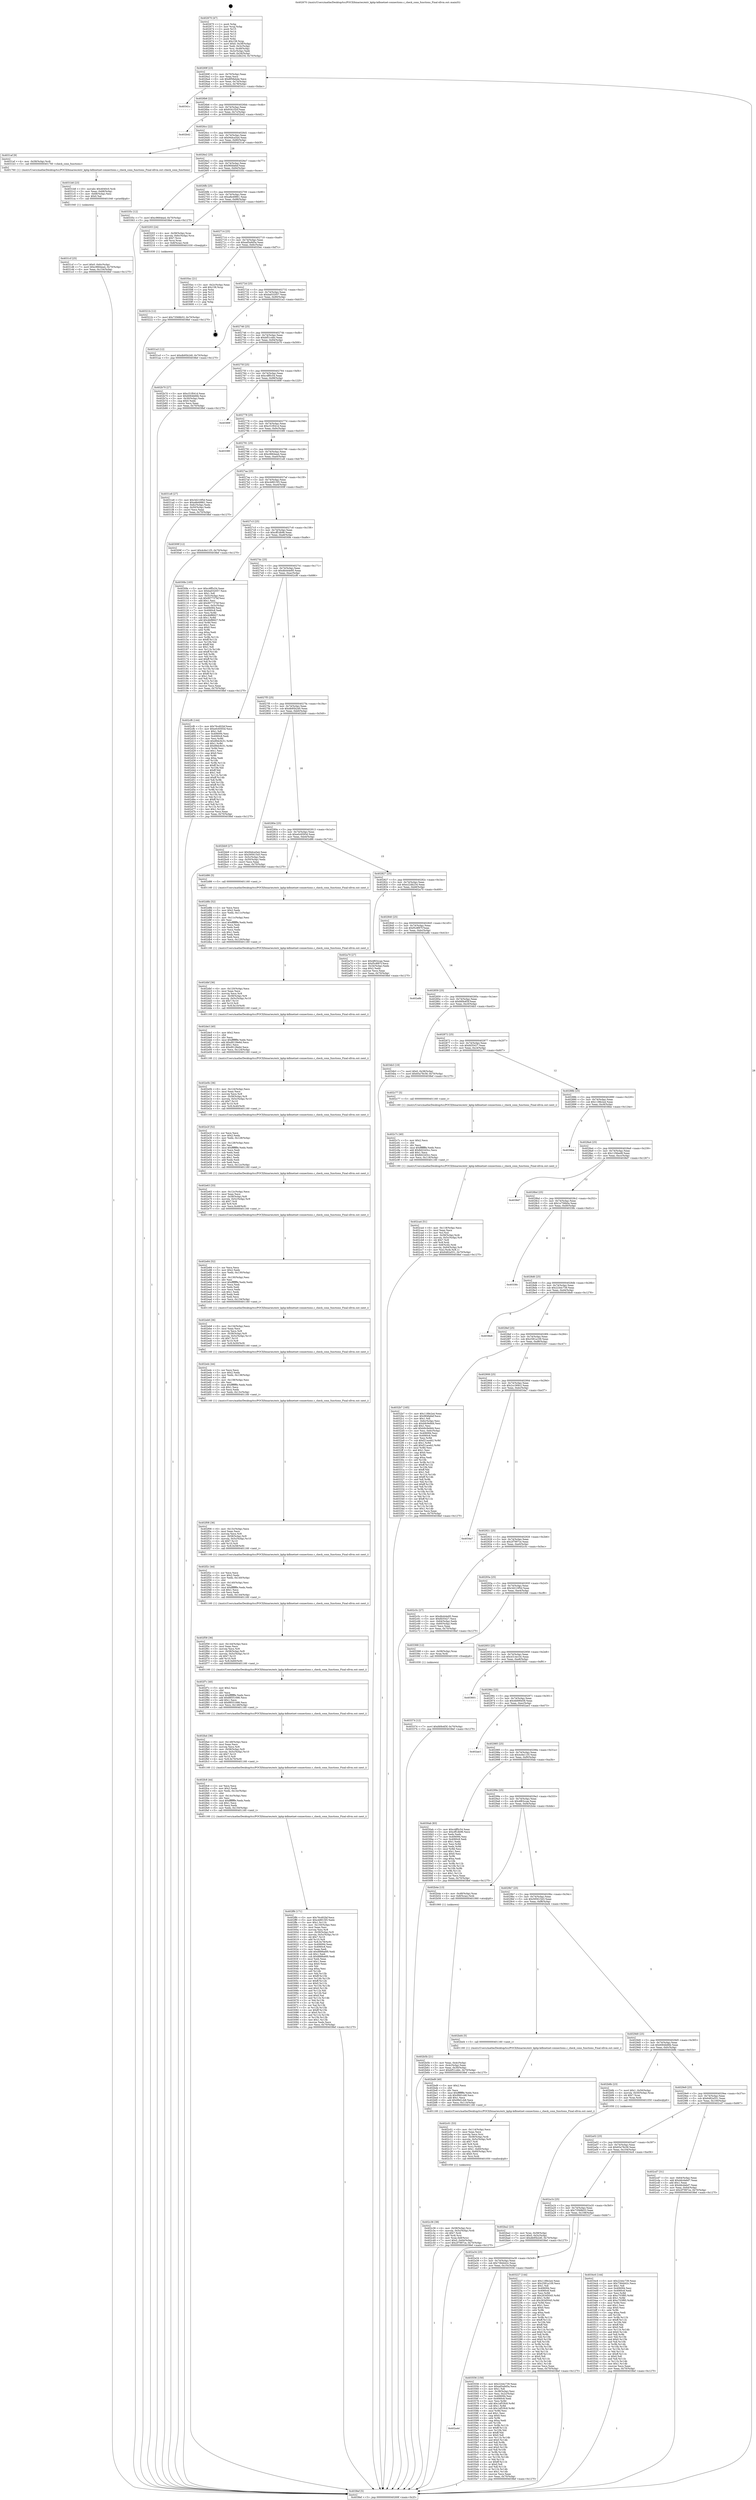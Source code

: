 digraph "0x402670" {
  label = "0x402670 (/mnt/c/Users/mathe/Desktop/tcc/POCII/binaries/extr_kphp-kdbnetnet-connections.c_check_conn_functions_Final-ollvm.out::main(0))"
  labelloc = "t"
  node[shape=record]

  Entry [label="",width=0.3,height=0.3,shape=circle,fillcolor=black,style=filled]
  "0x40269f" [label="{
     0x40269f [23]\l
     | [instrs]\l
     &nbsp;&nbsp;0x40269f \<+3\>: mov -0x70(%rbp),%eax\l
     &nbsp;&nbsp;0x4026a2 \<+2\>: mov %eax,%ecx\l
     &nbsp;&nbsp;0x4026a4 \<+6\>: sub $0x8f58ebde,%ecx\l
     &nbsp;&nbsp;0x4026aa \<+3\>: mov %eax,-0x74(%rbp)\l
     &nbsp;&nbsp;0x4026ad \<+3\>: mov %ecx,-0x78(%rbp)\l
     &nbsp;&nbsp;0x4026b0 \<+6\>: je 000000000040341c \<main+0xdac\>\l
  }"]
  "0x40341c" [label="{
     0x40341c\l
  }", style=dashed]
  "0x4026b6" [label="{
     0x4026b6 [22]\l
     | [instrs]\l
     &nbsp;&nbsp;0x4026b6 \<+5\>: jmp 00000000004026bb \<main+0x4b\>\l
     &nbsp;&nbsp;0x4026bb \<+3\>: mov -0x74(%rbp),%eax\l
     &nbsp;&nbsp;0x4026be \<+5\>: sub $0x9341f3cf,%eax\l
     &nbsp;&nbsp;0x4026c3 \<+3\>: mov %eax,-0x7c(%rbp)\l
     &nbsp;&nbsp;0x4026c6 \<+6\>: je 0000000000402b42 \<main+0x4d2\>\l
  }"]
  Exit [label="",width=0.3,height=0.3,shape=circle,fillcolor=black,style=filled,peripheries=2]
  "0x402b42" [label="{
     0x402b42\l
  }", style=dashed]
  "0x4026cc" [label="{
     0x4026cc [22]\l
     | [instrs]\l
     &nbsp;&nbsp;0x4026cc \<+5\>: jmp 00000000004026d1 \<main+0x61\>\l
     &nbsp;&nbsp;0x4026d1 \<+3\>: mov -0x74(%rbp),%eax\l
     &nbsp;&nbsp;0x4026d4 \<+5\>: sub $0x94dca5a4,%eax\l
     &nbsp;&nbsp;0x4026d9 \<+3\>: mov %eax,-0x80(%rbp)\l
     &nbsp;&nbsp;0x4026dc \<+6\>: je 00000000004031af \<main+0xb3f\>\l
  }"]
  "0x402a4d" [label="{
     0x402a4d\l
  }", style=dashed]
  "0x4031af" [label="{
     0x4031af [9]\l
     | [instrs]\l
     &nbsp;&nbsp;0x4031af \<+4\>: mov -0x58(%rbp),%rdi\l
     &nbsp;&nbsp;0x4031b3 \<+5\>: call 0000000000401760 \<check_conn_functions\>\l
     | [calls]\l
     &nbsp;&nbsp;0x401760 \{1\} (/mnt/c/Users/mathe/Desktop/tcc/POCII/binaries/extr_kphp-kdbnetnet-connections.c_check_conn_functions_Final-ollvm.out::check_conn_functions)\l
  }"]
  "0x4026e2" [label="{
     0x4026e2 [25]\l
     | [instrs]\l
     &nbsp;&nbsp;0x4026e2 \<+5\>: jmp 00000000004026e7 \<main+0x77\>\l
     &nbsp;&nbsp;0x4026e7 \<+3\>: mov -0x74(%rbp),%eax\l
     &nbsp;&nbsp;0x4026ea \<+5\>: sub $0x984fa6ef,%eax\l
     &nbsp;&nbsp;0x4026ef \<+6\>: mov %eax,-0x84(%rbp)\l
     &nbsp;&nbsp;0x4026f5 \<+6\>: je 000000000040335c \<main+0xcec\>\l
  }"]
  "0x403556" [label="{
     0x403556 [150]\l
     | [instrs]\l
     &nbsp;&nbsp;0x403556 \<+5\>: mov $0x2244c739,%eax\l
     &nbsp;&nbsp;0x40355b \<+5\>: mov $0xad5a9d5a,%ecx\l
     &nbsp;&nbsp;0x403560 \<+2\>: mov $0x1,%dl\l
     &nbsp;&nbsp;0x403562 \<+3\>: mov -0x38(%rbp),%esi\l
     &nbsp;&nbsp;0x403565 \<+3\>: mov %esi,-0x2c(%rbp)\l
     &nbsp;&nbsp;0x403568 \<+7\>: mov 0x406094,%esi\l
     &nbsp;&nbsp;0x40356f \<+7\>: mov 0x4060c8,%edi\l
     &nbsp;&nbsp;0x403576 \<+3\>: mov %esi,%r8d\l
     &nbsp;&nbsp;0x403579 \<+7\>: add $0x1af53fc8,%r8d\l
     &nbsp;&nbsp;0x403580 \<+4\>: sub $0x1,%r8d\l
     &nbsp;&nbsp;0x403584 \<+7\>: sub $0x1af53fc8,%r8d\l
     &nbsp;&nbsp;0x40358b \<+4\>: imul %r8d,%esi\l
     &nbsp;&nbsp;0x40358f \<+3\>: and $0x1,%esi\l
     &nbsp;&nbsp;0x403592 \<+3\>: cmp $0x0,%esi\l
     &nbsp;&nbsp;0x403595 \<+4\>: sete %r9b\l
     &nbsp;&nbsp;0x403599 \<+3\>: cmp $0xa,%edi\l
     &nbsp;&nbsp;0x40359c \<+4\>: setl %r10b\l
     &nbsp;&nbsp;0x4035a0 \<+3\>: mov %r9b,%r11b\l
     &nbsp;&nbsp;0x4035a3 \<+4\>: xor $0xff,%r11b\l
     &nbsp;&nbsp;0x4035a7 \<+3\>: mov %r10b,%bl\l
     &nbsp;&nbsp;0x4035aa \<+3\>: xor $0xff,%bl\l
     &nbsp;&nbsp;0x4035ad \<+3\>: xor $0x0,%dl\l
     &nbsp;&nbsp;0x4035b0 \<+3\>: mov %r11b,%r14b\l
     &nbsp;&nbsp;0x4035b3 \<+4\>: and $0x0,%r14b\l
     &nbsp;&nbsp;0x4035b7 \<+3\>: and %dl,%r9b\l
     &nbsp;&nbsp;0x4035ba \<+3\>: mov %bl,%r15b\l
     &nbsp;&nbsp;0x4035bd \<+4\>: and $0x0,%r15b\l
     &nbsp;&nbsp;0x4035c1 \<+3\>: and %dl,%r10b\l
     &nbsp;&nbsp;0x4035c4 \<+3\>: or %r9b,%r14b\l
     &nbsp;&nbsp;0x4035c7 \<+3\>: or %r10b,%r15b\l
     &nbsp;&nbsp;0x4035ca \<+3\>: xor %r15b,%r14b\l
     &nbsp;&nbsp;0x4035cd \<+3\>: or %bl,%r11b\l
     &nbsp;&nbsp;0x4035d0 \<+4\>: xor $0xff,%r11b\l
     &nbsp;&nbsp;0x4035d4 \<+3\>: or $0x0,%dl\l
     &nbsp;&nbsp;0x4035d7 \<+3\>: and %dl,%r11b\l
     &nbsp;&nbsp;0x4035da \<+3\>: or %r11b,%r14b\l
     &nbsp;&nbsp;0x4035dd \<+4\>: test $0x1,%r14b\l
     &nbsp;&nbsp;0x4035e1 \<+3\>: cmovne %ecx,%eax\l
     &nbsp;&nbsp;0x4035e4 \<+3\>: mov %eax,-0x70(%rbp)\l
     &nbsp;&nbsp;0x4035e7 \<+5\>: jmp 00000000004038ef \<main+0x127f\>\l
  }"]
  "0x40335c" [label="{
     0x40335c [12]\l
     | [instrs]\l
     &nbsp;&nbsp;0x40335c \<+7\>: movl $0xc9664ea4,-0x70(%rbp)\l
     &nbsp;&nbsp;0x403363 \<+5\>: jmp 00000000004038ef \<main+0x127f\>\l
  }"]
  "0x4026fb" [label="{
     0x4026fb [25]\l
     | [instrs]\l
     &nbsp;&nbsp;0x4026fb \<+5\>: jmp 0000000000402700 \<main+0x90\>\l
     &nbsp;&nbsp;0x402700 \<+3\>: mov -0x74(%rbp),%eax\l
     &nbsp;&nbsp;0x402703 \<+5\>: sub $0xa8e49861,%eax\l
     &nbsp;&nbsp;0x402708 \<+6\>: mov %eax,-0x88(%rbp)\l
     &nbsp;&nbsp;0x40270e \<+6\>: je 0000000000403203 \<main+0xb93\>\l
  }"]
  "0x403374" [label="{
     0x403374 [12]\l
     | [instrs]\l
     &nbsp;&nbsp;0x403374 \<+7\>: movl $0xfd0b4f3f,-0x70(%rbp)\l
     &nbsp;&nbsp;0x40337b \<+5\>: jmp 00000000004038ef \<main+0x127f\>\l
  }"]
  "0x403203" [label="{
     0x403203 [24]\l
     | [instrs]\l
     &nbsp;&nbsp;0x403203 \<+4\>: mov -0x58(%rbp),%rax\l
     &nbsp;&nbsp;0x403207 \<+4\>: movslq -0x6c(%rbp),%rcx\l
     &nbsp;&nbsp;0x40320b \<+4\>: shl $0x7,%rcx\l
     &nbsp;&nbsp;0x40320f \<+3\>: add %rcx,%rax\l
     &nbsp;&nbsp;0x403212 \<+4\>: mov 0x8(%rax),%rdi\l
     &nbsp;&nbsp;0x403216 \<+5\>: call 0000000000401030 \<free@plt\>\l
     | [calls]\l
     &nbsp;&nbsp;0x401030 \{1\} (unknown)\l
  }"]
  "0x402714" [label="{
     0x402714 [25]\l
     | [instrs]\l
     &nbsp;&nbsp;0x402714 \<+5\>: jmp 0000000000402719 \<main+0xa9\>\l
     &nbsp;&nbsp;0x402719 \<+3\>: mov -0x74(%rbp),%eax\l
     &nbsp;&nbsp;0x40271c \<+5\>: sub $0xad5a9d5a,%eax\l
     &nbsp;&nbsp;0x402721 \<+6\>: mov %eax,-0x8c(%rbp)\l
     &nbsp;&nbsp;0x402727 \<+6\>: je 00000000004035ec \<main+0xf7c\>\l
  }"]
  "0x402a34" [label="{
     0x402a34 [25]\l
     | [instrs]\l
     &nbsp;&nbsp;0x402a34 \<+5\>: jmp 0000000000402a39 \<main+0x3c9\>\l
     &nbsp;&nbsp;0x402a39 \<+3\>: mov -0x74(%rbp),%eax\l
     &nbsp;&nbsp;0x402a3c \<+5\>: sub $0x736d442c,%eax\l
     &nbsp;&nbsp;0x402a41 \<+6\>: mov %eax,-0x10c(%rbp)\l
     &nbsp;&nbsp;0x402a47 \<+6\>: je 0000000000403556 \<main+0xee6\>\l
  }"]
  "0x4035ec" [label="{
     0x4035ec [21]\l
     | [instrs]\l
     &nbsp;&nbsp;0x4035ec \<+3\>: mov -0x2c(%rbp),%eax\l
     &nbsp;&nbsp;0x4035ef \<+7\>: add $0x158,%rsp\l
     &nbsp;&nbsp;0x4035f6 \<+1\>: pop %rbx\l
     &nbsp;&nbsp;0x4035f7 \<+2\>: pop %r12\l
     &nbsp;&nbsp;0x4035f9 \<+2\>: pop %r13\l
     &nbsp;&nbsp;0x4035fb \<+2\>: pop %r14\l
     &nbsp;&nbsp;0x4035fd \<+2\>: pop %r15\l
     &nbsp;&nbsp;0x4035ff \<+1\>: pop %rbp\l
     &nbsp;&nbsp;0x403600 \<+1\>: ret\l
  }"]
  "0x40272d" [label="{
     0x40272d [25]\l
     | [instrs]\l
     &nbsp;&nbsp;0x40272d \<+5\>: jmp 0000000000402732 \<main+0xc2\>\l
     &nbsp;&nbsp;0x402732 \<+3\>: mov -0x74(%rbp),%eax\l
     &nbsp;&nbsp;0x402735 \<+5\>: sub $0xba032057,%eax\l
     &nbsp;&nbsp;0x40273a \<+6\>: mov %eax,-0x90(%rbp)\l
     &nbsp;&nbsp;0x402740 \<+6\>: je 00000000004031a3 \<main+0xb33\>\l
  }"]
  "0x403227" [label="{
     0x403227 [144]\l
     | [instrs]\l
     &nbsp;&nbsp;0x403227 \<+5\>: mov $0x118fe2a4,%eax\l
     &nbsp;&nbsp;0x40322c \<+5\>: mov $0x2581a109,%ecx\l
     &nbsp;&nbsp;0x403231 \<+2\>: mov $0x1,%dl\l
     &nbsp;&nbsp;0x403233 \<+7\>: mov 0x406094,%esi\l
     &nbsp;&nbsp;0x40323a \<+7\>: mov 0x4060c8,%edi\l
     &nbsp;&nbsp;0x403241 \<+3\>: mov %esi,%r8d\l
     &nbsp;&nbsp;0x403244 \<+7\>: add $0x263d5045,%r8d\l
     &nbsp;&nbsp;0x40324b \<+4\>: sub $0x1,%r8d\l
     &nbsp;&nbsp;0x40324f \<+7\>: sub $0x263d5045,%r8d\l
     &nbsp;&nbsp;0x403256 \<+4\>: imul %r8d,%esi\l
     &nbsp;&nbsp;0x40325a \<+3\>: and $0x1,%esi\l
     &nbsp;&nbsp;0x40325d \<+3\>: cmp $0x0,%esi\l
     &nbsp;&nbsp;0x403260 \<+4\>: sete %r9b\l
     &nbsp;&nbsp;0x403264 \<+3\>: cmp $0xa,%edi\l
     &nbsp;&nbsp;0x403267 \<+4\>: setl %r10b\l
     &nbsp;&nbsp;0x40326b \<+3\>: mov %r9b,%r11b\l
     &nbsp;&nbsp;0x40326e \<+4\>: xor $0xff,%r11b\l
     &nbsp;&nbsp;0x403272 \<+3\>: mov %r10b,%bl\l
     &nbsp;&nbsp;0x403275 \<+3\>: xor $0xff,%bl\l
     &nbsp;&nbsp;0x403278 \<+3\>: xor $0x0,%dl\l
     &nbsp;&nbsp;0x40327b \<+3\>: mov %r11b,%r14b\l
     &nbsp;&nbsp;0x40327e \<+4\>: and $0x0,%r14b\l
     &nbsp;&nbsp;0x403282 \<+3\>: and %dl,%r9b\l
     &nbsp;&nbsp;0x403285 \<+3\>: mov %bl,%r15b\l
     &nbsp;&nbsp;0x403288 \<+4\>: and $0x0,%r15b\l
     &nbsp;&nbsp;0x40328c \<+3\>: and %dl,%r10b\l
     &nbsp;&nbsp;0x40328f \<+3\>: or %r9b,%r14b\l
     &nbsp;&nbsp;0x403292 \<+3\>: or %r10b,%r15b\l
     &nbsp;&nbsp;0x403295 \<+3\>: xor %r15b,%r14b\l
     &nbsp;&nbsp;0x403298 \<+3\>: or %bl,%r11b\l
     &nbsp;&nbsp;0x40329b \<+4\>: xor $0xff,%r11b\l
     &nbsp;&nbsp;0x40329f \<+3\>: or $0x0,%dl\l
     &nbsp;&nbsp;0x4032a2 \<+3\>: and %dl,%r11b\l
     &nbsp;&nbsp;0x4032a5 \<+3\>: or %r11b,%r14b\l
     &nbsp;&nbsp;0x4032a8 \<+4\>: test $0x1,%r14b\l
     &nbsp;&nbsp;0x4032ac \<+3\>: cmovne %ecx,%eax\l
     &nbsp;&nbsp;0x4032af \<+3\>: mov %eax,-0x70(%rbp)\l
     &nbsp;&nbsp;0x4032b2 \<+5\>: jmp 00000000004038ef \<main+0x127f\>\l
  }"]
  "0x4031a3" [label="{
     0x4031a3 [12]\l
     | [instrs]\l
     &nbsp;&nbsp;0x4031a3 \<+7\>: movl $0xdb95b2d0,-0x70(%rbp)\l
     &nbsp;&nbsp;0x4031aa \<+5\>: jmp 00000000004038ef \<main+0x127f\>\l
  }"]
  "0x402746" [label="{
     0x402746 [25]\l
     | [instrs]\l
     &nbsp;&nbsp;0x402746 \<+5\>: jmp 000000000040274b \<main+0xdb\>\l
     &nbsp;&nbsp;0x40274b \<+3\>: mov -0x74(%rbp),%eax\l
     &nbsp;&nbsp;0x40274e \<+5\>: sub $0xbf51cddc,%eax\l
     &nbsp;&nbsp;0x402753 \<+6\>: mov %eax,-0x94(%rbp)\l
     &nbsp;&nbsp;0x402759 \<+6\>: je 0000000000402b70 \<main+0x500\>\l
  }"]
  "0x402a1b" [label="{
     0x402a1b [25]\l
     | [instrs]\l
     &nbsp;&nbsp;0x402a1b \<+5\>: jmp 0000000000402a20 \<main+0x3b0\>\l
     &nbsp;&nbsp;0x402a20 \<+3\>: mov -0x74(%rbp),%eax\l
     &nbsp;&nbsp;0x402a23 \<+5\>: sub $0x73568b53,%eax\l
     &nbsp;&nbsp;0x402a28 \<+6\>: mov %eax,-0x108(%rbp)\l
     &nbsp;&nbsp;0x402a2e \<+6\>: je 0000000000403227 \<main+0xbb7\>\l
  }"]
  "0x402b70" [label="{
     0x402b70 [27]\l
     | [instrs]\l
     &nbsp;&nbsp;0x402b70 \<+5\>: mov $0xc51f041d,%eax\l
     &nbsp;&nbsp;0x402b75 \<+5\>: mov $0x6064b66b,%ecx\l
     &nbsp;&nbsp;0x402b7a \<+3\>: mov -0x30(%rbp),%edx\l
     &nbsp;&nbsp;0x402b7d \<+3\>: cmp $0x0,%edx\l
     &nbsp;&nbsp;0x402b80 \<+3\>: cmove %ecx,%eax\l
     &nbsp;&nbsp;0x402b83 \<+3\>: mov %eax,-0x70(%rbp)\l
     &nbsp;&nbsp;0x402b86 \<+5\>: jmp 00000000004038ef \<main+0x127f\>\l
  }"]
  "0x40275f" [label="{
     0x40275f [25]\l
     | [instrs]\l
     &nbsp;&nbsp;0x40275f \<+5\>: jmp 0000000000402764 \<main+0xf4\>\l
     &nbsp;&nbsp;0x402764 \<+3\>: mov -0x74(%rbp),%eax\l
     &nbsp;&nbsp;0x402767 \<+5\>: sub $0xc4ff5c54,%eax\l
     &nbsp;&nbsp;0x40276c \<+6\>: mov %eax,-0x98(%rbp)\l
     &nbsp;&nbsp;0x402772 \<+6\>: je 000000000040389f \<main+0x122f\>\l
  }"]
  "0x4034c6" [label="{
     0x4034c6 [144]\l
     | [instrs]\l
     &nbsp;&nbsp;0x4034c6 \<+5\>: mov $0x2244c739,%eax\l
     &nbsp;&nbsp;0x4034cb \<+5\>: mov $0x736d442c,%ecx\l
     &nbsp;&nbsp;0x4034d0 \<+2\>: mov $0x1,%dl\l
     &nbsp;&nbsp;0x4034d2 \<+7\>: mov 0x406094,%esi\l
     &nbsp;&nbsp;0x4034d9 \<+7\>: mov 0x4060c8,%edi\l
     &nbsp;&nbsp;0x4034e0 \<+3\>: mov %esi,%r8d\l
     &nbsp;&nbsp;0x4034e3 \<+7\>: sub $0xc703f85,%r8d\l
     &nbsp;&nbsp;0x4034ea \<+4\>: sub $0x1,%r8d\l
     &nbsp;&nbsp;0x4034ee \<+7\>: add $0xc703f85,%r8d\l
     &nbsp;&nbsp;0x4034f5 \<+4\>: imul %r8d,%esi\l
     &nbsp;&nbsp;0x4034f9 \<+3\>: and $0x1,%esi\l
     &nbsp;&nbsp;0x4034fc \<+3\>: cmp $0x0,%esi\l
     &nbsp;&nbsp;0x4034ff \<+4\>: sete %r9b\l
     &nbsp;&nbsp;0x403503 \<+3\>: cmp $0xa,%edi\l
     &nbsp;&nbsp;0x403506 \<+4\>: setl %r10b\l
     &nbsp;&nbsp;0x40350a \<+3\>: mov %r9b,%r11b\l
     &nbsp;&nbsp;0x40350d \<+4\>: xor $0xff,%r11b\l
     &nbsp;&nbsp;0x403511 \<+3\>: mov %r10b,%bl\l
     &nbsp;&nbsp;0x403514 \<+3\>: xor $0xff,%bl\l
     &nbsp;&nbsp;0x403517 \<+3\>: xor $0x0,%dl\l
     &nbsp;&nbsp;0x40351a \<+3\>: mov %r11b,%r14b\l
     &nbsp;&nbsp;0x40351d \<+4\>: and $0x0,%r14b\l
     &nbsp;&nbsp;0x403521 \<+3\>: and %dl,%r9b\l
     &nbsp;&nbsp;0x403524 \<+3\>: mov %bl,%r15b\l
     &nbsp;&nbsp;0x403527 \<+4\>: and $0x0,%r15b\l
     &nbsp;&nbsp;0x40352b \<+3\>: and %dl,%r10b\l
     &nbsp;&nbsp;0x40352e \<+3\>: or %r9b,%r14b\l
     &nbsp;&nbsp;0x403531 \<+3\>: or %r10b,%r15b\l
     &nbsp;&nbsp;0x403534 \<+3\>: xor %r15b,%r14b\l
     &nbsp;&nbsp;0x403537 \<+3\>: or %bl,%r11b\l
     &nbsp;&nbsp;0x40353a \<+4\>: xor $0xff,%r11b\l
     &nbsp;&nbsp;0x40353e \<+3\>: or $0x0,%dl\l
     &nbsp;&nbsp;0x403541 \<+3\>: and %dl,%r11b\l
     &nbsp;&nbsp;0x403544 \<+3\>: or %r11b,%r14b\l
     &nbsp;&nbsp;0x403547 \<+4\>: test $0x1,%r14b\l
     &nbsp;&nbsp;0x40354b \<+3\>: cmovne %ecx,%eax\l
     &nbsp;&nbsp;0x40354e \<+3\>: mov %eax,-0x70(%rbp)\l
     &nbsp;&nbsp;0x403551 \<+5\>: jmp 00000000004038ef \<main+0x127f\>\l
  }"]
  "0x40389f" [label="{
     0x40389f\l
  }", style=dashed]
  "0x402778" [label="{
     0x402778 [25]\l
     | [instrs]\l
     &nbsp;&nbsp;0x402778 \<+5\>: jmp 000000000040277d \<main+0x10d\>\l
     &nbsp;&nbsp;0x40277d \<+3\>: mov -0x74(%rbp),%eax\l
     &nbsp;&nbsp;0x402780 \<+5\>: sub $0xc51f041d,%eax\l
     &nbsp;&nbsp;0x402785 \<+6\>: mov %eax,-0x9c(%rbp)\l
     &nbsp;&nbsp;0x40278b \<+6\>: je 0000000000403380 \<main+0xd10\>\l
  }"]
  "0x40321b" [label="{
     0x40321b [12]\l
     | [instrs]\l
     &nbsp;&nbsp;0x40321b \<+7\>: movl $0x73568b53,-0x70(%rbp)\l
     &nbsp;&nbsp;0x403222 \<+5\>: jmp 00000000004038ef \<main+0x127f\>\l
  }"]
  "0x403380" [label="{
     0x403380\l
  }", style=dashed]
  "0x402791" [label="{
     0x402791 [25]\l
     | [instrs]\l
     &nbsp;&nbsp;0x402791 \<+5\>: jmp 0000000000402796 \<main+0x126\>\l
     &nbsp;&nbsp;0x402796 \<+3\>: mov -0x74(%rbp),%eax\l
     &nbsp;&nbsp;0x402799 \<+5\>: sub $0xc9664ea4,%eax\l
     &nbsp;&nbsp;0x40279e \<+6\>: mov %eax,-0xa0(%rbp)\l
     &nbsp;&nbsp;0x4027a4 \<+6\>: je 00000000004031e8 \<main+0xb78\>\l
  }"]
  "0x4031cf" [label="{
     0x4031cf [25]\l
     | [instrs]\l
     &nbsp;&nbsp;0x4031cf \<+7\>: movl $0x0,-0x6c(%rbp)\l
     &nbsp;&nbsp;0x4031d6 \<+7\>: movl $0xc9664ea4,-0x70(%rbp)\l
     &nbsp;&nbsp;0x4031dd \<+6\>: mov %eax,-0x154(%rbp)\l
     &nbsp;&nbsp;0x4031e3 \<+5\>: jmp 00000000004038ef \<main+0x127f\>\l
  }"]
  "0x4031e8" [label="{
     0x4031e8 [27]\l
     | [instrs]\l
     &nbsp;&nbsp;0x4031e8 \<+5\>: mov $0x3d210f5d,%eax\l
     &nbsp;&nbsp;0x4031ed \<+5\>: mov $0xa8e49861,%ecx\l
     &nbsp;&nbsp;0x4031f2 \<+3\>: mov -0x6c(%rbp),%edx\l
     &nbsp;&nbsp;0x4031f5 \<+3\>: cmp -0x50(%rbp),%edx\l
     &nbsp;&nbsp;0x4031f8 \<+3\>: cmovl %ecx,%eax\l
     &nbsp;&nbsp;0x4031fb \<+3\>: mov %eax,-0x70(%rbp)\l
     &nbsp;&nbsp;0x4031fe \<+5\>: jmp 00000000004038ef \<main+0x127f\>\l
  }"]
  "0x4027aa" [label="{
     0x4027aa [25]\l
     | [instrs]\l
     &nbsp;&nbsp;0x4027aa \<+5\>: jmp 00000000004027af \<main+0x13f\>\l
     &nbsp;&nbsp;0x4027af \<+3\>: mov -0x74(%rbp),%eax\l
     &nbsp;&nbsp;0x4027b2 \<+5\>: sub $0xcb8915f3,%eax\l
     &nbsp;&nbsp;0x4027b7 \<+6\>: mov %eax,-0xa4(%rbp)\l
     &nbsp;&nbsp;0x4027bd \<+6\>: je 000000000040309f \<main+0xa2f\>\l
  }"]
  "0x4031b8" [label="{
     0x4031b8 [23]\l
     | [instrs]\l
     &nbsp;&nbsp;0x4031b8 \<+10\>: movabs $0x4040c0,%rdi\l
     &nbsp;&nbsp;0x4031c2 \<+3\>: mov %eax,-0x68(%rbp)\l
     &nbsp;&nbsp;0x4031c5 \<+3\>: mov -0x68(%rbp),%esi\l
     &nbsp;&nbsp;0x4031c8 \<+2\>: mov $0x0,%al\l
     &nbsp;&nbsp;0x4031ca \<+5\>: call 0000000000401040 \<printf@plt\>\l
     | [calls]\l
     &nbsp;&nbsp;0x401040 \{1\} (unknown)\l
  }"]
  "0x40309f" [label="{
     0x40309f [12]\l
     | [instrs]\l
     &nbsp;&nbsp;0x40309f \<+7\>: movl $0x4c6e11f3,-0x70(%rbp)\l
     &nbsp;&nbsp;0x4030a6 \<+5\>: jmp 00000000004038ef \<main+0x127f\>\l
  }"]
  "0x4027c3" [label="{
     0x4027c3 [25]\l
     | [instrs]\l
     &nbsp;&nbsp;0x4027c3 \<+5\>: jmp 00000000004027c8 \<main+0x158\>\l
     &nbsp;&nbsp;0x4027c8 \<+3\>: mov -0x74(%rbp),%eax\l
     &nbsp;&nbsp;0x4027cb \<+5\>: sub $0xcff1db96,%eax\l
     &nbsp;&nbsp;0x4027d0 \<+6\>: mov %eax,-0xa8(%rbp)\l
     &nbsp;&nbsp;0x4027d6 \<+6\>: je 00000000004030fe \<main+0xa8e\>\l
  }"]
  "0x402ff4" [label="{
     0x402ff4 [171]\l
     | [instrs]\l
     &nbsp;&nbsp;0x402ff4 \<+5\>: mov $0x76cd02bf,%ecx\l
     &nbsp;&nbsp;0x402ff9 \<+5\>: mov $0xcb8915f3,%edx\l
     &nbsp;&nbsp;0x402ffe \<+3\>: mov $0x1,%r11b\l
     &nbsp;&nbsp;0x403001 \<+6\>: mov -0x150(%rbp),%esi\l
     &nbsp;&nbsp;0x403007 \<+3\>: imul %eax,%esi\l
     &nbsp;&nbsp;0x40300a \<+3\>: movslq %esi,%r8\l
     &nbsp;&nbsp;0x40300d \<+4\>: mov -0x58(%rbp),%r9\l
     &nbsp;&nbsp;0x403011 \<+4\>: movslq -0x5c(%rbp),%r10\l
     &nbsp;&nbsp;0x403015 \<+4\>: shl $0x7,%r10\l
     &nbsp;&nbsp;0x403019 \<+3\>: add %r10,%r9\l
     &nbsp;&nbsp;0x40301c \<+4\>: mov %r8,0x78(%r9)\l
     &nbsp;&nbsp;0x403020 \<+7\>: mov 0x406094,%eax\l
     &nbsp;&nbsp;0x403027 \<+7\>: mov 0x4060c8,%esi\l
     &nbsp;&nbsp;0x40302e \<+2\>: mov %eax,%edi\l
     &nbsp;&nbsp;0x403030 \<+6\>: add $0x8888a6f0,%edi\l
     &nbsp;&nbsp;0x403036 \<+3\>: sub $0x1,%edi\l
     &nbsp;&nbsp;0x403039 \<+6\>: sub $0x8888a6f0,%edi\l
     &nbsp;&nbsp;0x40303f \<+3\>: imul %edi,%eax\l
     &nbsp;&nbsp;0x403042 \<+3\>: and $0x1,%eax\l
     &nbsp;&nbsp;0x403045 \<+3\>: cmp $0x0,%eax\l
     &nbsp;&nbsp;0x403048 \<+3\>: sete %bl\l
     &nbsp;&nbsp;0x40304b \<+3\>: cmp $0xa,%esi\l
     &nbsp;&nbsp;0x40304e \<+4\>: setl %r14b\l
     &nbsp;&nbsp;0x403052 \<+3\>: mov %bl,%r15b\l
     &nbsp;&nbsp;0x403055 \<+4\>: xor $0xff,%r15b\l
     &nbsp;&nbsp;0x403059 \<+3\>: mov %r14b,%r12b\l
     &nbsp;&nbsp;0x40305c \<+4\>: xor $0xff,%r12b\l
     &nbsp;&nbsp;0x403060 \<+4\>: xor $0x0,%r11b\l
     &nbsp;&nbsp;0x403064 \<+3\>: mov %r15b,%r13b\l
     &nbsp;&nbsp;0x403067 \<+4\>: and $0x0,%r13b\l
     &nbsp;&nbsp;0x40306b \<+3\>: and %r11b,%bl\l
     &nbsp;&nbsp;0x40306e \<+3\>: mov %r12b,%al\l
     &nbsp;&nbsp;0x403071 \<+2\>: and $0x0,%al\l
     &nbsp;&nbsp;0x403073 \<+3\>: and %r11b,%r14b\l
     &nbsp;&nbsp;0x403076 \<+3\>: or %bl,%r13b\l
     &nbsp;&nbsp;0x403079 \<+3\>: or %r14b,%al\l
     &nbsp;&nbsp;0x40307c \<+3\>: xor %al,%r13b\l
     &nbsp;&nbsp;0x40307f \<+3\>: or %r12b,%r15b\l
     &nbsp;&nbsp;0x403082 \<+4\>: xor $0xff,%r15b\l
     &nbsp;&nbsp;0x403086 \<+4\>: or $0x0,%r11b\l
     &nbsp;&nbsp;0x40308a \<+3\>: and %r11b,%r15b\l
     &nbsp;&nbsp;0x40308d \<+3\>: or %r15b,%r13b\l
     &nbsp;&nbsp;0x403090 \<+4\>: test $0x1,%r13b\l
     &nbsp;&nbsp;0x403094 \<+3\>: cmovne %edx,%ecx\l
     &nbsp;&nbsp;0x403097 \<+3\>: mov %ecx,-0x70(%rbp)\l
     &nbsp;&nbsp;0x40309a \<+5\>: jmp 00000000004038ef \<main+0x127f\>\l
  }"]
  "0x4030fe" [label="{
     0x4030fe [165]\l
     | [instrs]\l
     &nbsp;&nbsp;0x4030fe \<+5\>: mov $0xc4ff5c54,%eax\l
     &nbsp;&nbsp;0x403103 \<+5\>: mov $0xba032057,%ecx\l
     &nbsp;&nbsp;0x403108 \<+2\>: mov $0x1,%dl\l
     &nbsp;&nbsp;0x40310a \<+3\>: mov -0x5c(%rbp),%esi\l
     &nbsp;&nbsp;0x40310d \<+6\>: sub $0x907737bf,%esi\l
     &nbsp;&nbsp;0x403113 \<+3\>: add $0x1,%esi\l
     &nbsp;&nbsp;0x403116 \<+6\>: add $0x907737bf,%esi\l
     &nbsp;&nbsp;0x40311c \<+3\>: mov %esi,-0x5c(%rbp)\l
     &nbsp;&nbsp;0x40311f \<+7\>: mov 0x406094,%esi\l
     &nbsp;&nbsp;0x403126 \<+7\>: mov 0x4060c8,%edi\l
     &nbsp;&nbsp;0x40312d \<+3\>: mov %esi,%r8d\l
     &nbsp;&nbsp;0x403130 \<+7\>: sub $0x4bf8fd27,%r8d\l
     &nbsp;&nbsp;0x403137 \<+4\>: sub $0x1,%r8d\l
     &nbsp;&nbsp;0x40313b \<+7\>: add $0x4bf8fd27,%r8d\l
     &nbsp;&nbsp;0x403142 \<+4\>: imul %r8d,%esi\l
     &nbsp;&nbsp;0x403146 \<+3\>: and $0x1,%esi\l
     &nbsp;&nbsp;0x403149 \<+3\>: cmp $0x0,%esi\l
     &nbsp;&nbsp;0x40314c \<+4\>: sete %r9b\l
     &nbsp;&nbsp;0x403150 \<+3\>: cmp $0xa,%edi\l
     &nbsp;&nbsp;0x403153 \<+4\>: setl %r10b\l
     &nbsp;&nbsp;0x403157 \<+3\>: mov %r9b,%r11b\l
     &nbsp;&nbsp;0x40315a \<+4\>: xor $0xff,%r11b\l
     &nbsp;&nbsp;0x40315e \<+3\>: mov %r10b,%bl\l
     &nbsp;&nbsp;0x403161 \<+3\>: xor $0xff,%bl\l
     &nbsp;&nbsp;0x403164 \<+3\>: xor $0x1,%dl\l
     &nbsp;&nbsp;0x403167 \<+3\>: mov %r11b,%r14b\l
     &nbsp;&nbsp;0x40316a \<+4\>: and $0xff,%r14b\l
     &nbsp;&nbsp;0x40316e \<+3\>: and %dl,%r9b\l
     &nbsp;&nbsp;0x403171 \<+3\>: mov %bl,%r15b\l
     &nbsp;&nbsp;0x403174 \<+4\>: and $0xff,%r15b\l
     &nbsp;&nbsp;0x403178 \<+3\>: and %dl,%r10b\l
     &nbsp;&nbsp;0x40317b \<+3\>: or %r9b,%r14b\l
     &nbsp;&nbsp;0x40317e \<+3\>: or %r10b,%r15b\l
     &nbsp;&nbsp;0x403181 \<+3\>: xor %r15b,%r14b\l
     &nbsp;&nbsp;0x403184 \<+3\>: or %bl,%r11b\l
     &nbsp;&nbsp;0x403187 \<+4\>: xor $0xff,%r11b\l
     &nbsp;&nbsp;0x40318b \<+3\>: or $0x1,%dl\l
     &nbsp;&nbsp;0x40318e \<+3\>: and %dl,%r11b\l
     &nbsp;&nbsp;0x403191 \<+3\>: or %r11b,%r14b\l
     &nbsp;&nbsp;0x403194 \<+4\>: test $0x1,%r14b\l
     &nbsp;&nbsp;0x403198 \<+3\>: cmovne %ecx,%eax\l
     &nbsp;&nbsp;0x40319b \<+3\>: mov %eax,-0x70(%rbp)\l
     &nbsp;&nbsp;0x40319e \<+5\>: jmp 00000000004038ef \<main+0x127f\>\l
  }"]
  "0x4027dc" [label="{
     0x4027dc [25]\l
     | [instrs]\l
     &nbsp;&nbsp;0x4027dc \<+5\>: jmp 00000000004027e1 \<main+0x171\>\l
     &nbsp;&nbsp;0x4027e1 \<+3\>: mov -0x74(%rbp),%eax\l
     &nbsp;&nbsp;0x4027e4 \<+5\>: sub $0xdb444e95,%eax\l
     &nbsp;&nbsp;0x4027e9 \<+6\>: mov %eax,-0xac(%rbp)\l
     &nbsp;&nbsp;0x4027ef \<+6\>: je 0000000000402cf6 \<main+0x686\>\l
  }"]
  "0x402fc8" [label="{
     0x402fc8 [44]\l
     | [instrs]\l
     &nbsp;&nbsp;0x402fc8 \<+2\>: xor %ecx,%ecx\l
     &nbsp;&nbsp;0x402fca \<+5\>: mov $0x2,%edx\l
     &nbsp;&nbsp;0x402fcf \<+6\>: mov %edx,-0x14c(%rbp)\l
     &nbsp;&nbsp;0x402fd5 \<+1\>: cltd\l
     &nbsp;&nbsp;0x402fd6 \<+6\>: mov -0x14c(%rbp),%esi\l
     &nbsp;&nbsp;0x402fdc \<+2\>: idiv %esi\l
     &nbsp;&nbsp;0x402fde \<+6\>: imul $0xfffffffe,%edx,%edx\l
     &nbsp;&nbsp;0x402fe4 \<+3\>: sub $0x1,%ecx\l
     &nbsp;&nbsp;0x402fe7 \<+2\>: sub %ecx,%edx\l
     &nbsp;&nbsp;0x402fe9 \<+6\>: mov %edx,-0x150(%rbp)\l
     &nbsp;&nbsp;0x402fef \<+5\>: call 0000000000401160 \<next_i\>\l
     | [calls]\l
     &nbsp;&nbsp;0x401160 \{1\} (/mnt/c/Users/mathe/Desktop/tcc/POCII/binaries/extr_kphp-kdbnetnet-connections.c_check_conn_functions_Final-ollvm.out::next_i)\l
  }"]
  "0x402cf6" [label="{
     0x402cf6 [144]\l
     | [instrs]\l
     &nbsp;&nbsp;0x402cf6 \<+5\>: mov $0x76cd02bf,%eax\l
     &nbsp;&nbsp;0x402cfb \<+5\>: mov $0xe0c6593d,%ecx\l
     &nbsp;&nbsp;0x402d00 \<+2\>: mov $0x1,%dl\l
     &nbsp;&nbsp;0x402d02 \<+7\>: mov 0x406094,%esi\l
     &nbsp;&nbsp;0x402d09 \<+7\>: mov 0x4060c8,%edi\l
     &nbsp;&nbsp;0x402d10 \<+3\>: mov %esi,%r8d\l
     &nbsp;&nbsp;0x402d13 \<+7\>: add $0x89dc9c51,%r8d\l
     &nbsp;&nbsp;0x402d1a \<+4\>: sub $0x1,%r8d\l
     &nbsp;&nbsp;0x402d1e \<+7\>: sub $0x89dc9c51,%r8d\l
     &nbsp;&nbsp;0x402d25 \<+4\>: imul %r8d,%esi\l
     &nbsp;&nbsp;0x402d29 \<+3\>: and $0x1,%esi\l
     &nbsp;&nbsp;0x402d2c \<+3\>: cmp $0x0,%esi\l
     &nbsp;&nbsp;0x402d2f \<+4\>: sete %r9b\l
     &nbsp;&nbsp;0x402d33 \<+3\>: cmp $0xa,%edi\l
     &nbsp;&nbsp;0x402d36 \<+4\>: setl %r10b\l
     &nbsp;&nbsp;0x402d3a \<+3\>: mov %r9b,%r11b\l
     &nbsp;&nbsp;0x402d3d \<+4\>: xor $0xff,%r11b\l
     &nbsp;&nbsp;0x402d41 \<+3\>: mov %r10b,%bl\l
     &nbsp;&nbsp;0x402d44 \<+3\>: xor $0xff,%bl\l
     &nbsp;&nbsp;0x402d47 \<+3\>: xor $0x1,%dl\l
     &nbsp;&nbsp;0x402d4a \<+3\>: mov %r11b,%r14b\l
     &nbsp;&nbsp;0x402d4d \<+4\>: and $0xff,%r14b\l
     &nbsp;&nbsp;0x402d51 \<+3\>: and %dl,%r9b\l
     &nbsp;&nbsp;0x402d54 \<+3\>: mov %bl,%r15b\l
     &nbsp;&nbsp;0x402d57 \<+4\>: and $0xff,%r15b\l
     &nbsp;&nbsp;0x402d5b \<+3\>: and %dl,%r10b\l
     &nbsp;&nbsp;0x402d5e \<+3\>: or %r9b,%r14b\l
     &nbsp;&nbsp;0x402d61 \<+3\>: or %r10b,%r15b\l
     &nbsp;&nbsp;0x402d64 \<+3\>: xor %r15b,%r14b\l
     &nbsp;&nbsp;0x402d67 \<+3\>: or %bl,%r11b\l
     &nbsp;&nbsp;0x402d6a \<+4\>: xor $0xff,%r11b\l
     &nbsp;&nbsp;0x402d6e \<+3\>: or $0x1,%dl\l
     &nbsp;&nbsp;0x402d71 \<+3\>: and %dl,%r11b\l
     &nbsp;&nbsp;0x402d74 \<+3\>: or %r11b,%r14b\l
     &nbsp;&nbsp;0x402d77 \<+4\>: test $0x1,%r14b\l
     &nbsp;&nbsp;0x402d7b \<+3\>: cmovne %ecx,%eax\l
     &nbsp;&nbsp;0x402d7e \<+3\>: mov %eax,-0x70(%rbp)\l
     &nbsp;&nbsp;0x402d81 \<+5\>: jmp 00000000004038ef \<main+0x127f\>\l
  }"]
  "0x4027f5" [label="{
     0x4027f5 [25]\l
     | [instrs]\l
     &nbsp;&nbsp;0x4027f5 \<+5\>: jmp 00000000004027fa \<main+0x18a\>\l
     &nbsp;&nbsp;0x4027fa \<+3\>: mov -0x74(%rbp),%eax\l
     &nbsp;&nbsp;0x4027fd \<+5\>: sub $0xdb95b2d0,%eax\l
     &nbsp;&nbsp;0x402802 \<+6\>: mov %eax,-0xb0(%rbp)\l
     &nbsp;&nbsp;0x402808 \<+6\>: je 0000000000402bb9 \<main+0x549\>\l
  }"]
  "0x402fa4" [label="{
     0x402fa4 [36]\l
     | [instrs]\l
     &nbsp;&nbsp;0x402fa4 \<+6\>: mov -0x148(%rbp),%ecx\l
     &nbsp;&nbsp;0x402faa \<+3\>: imul %eax,%ecx\l
     &nbsp;&nbsp;0x402fad \<+3\>: movslq %ecx,%r8\l
     &nbsp;&nbsp;0x402fb0 \<+4\>: mov -0x58(%rbp),%r9\l
     &nbsp;&nbsp;0x402fb4 \<+4\>: movslq -0x5c(%rbp),%r10\l
     &nbsp;&nbsp;0x402fb8 \<+4\>: shl $0x7,%r10\l
     &nbsp;&nbsp;0x402fbc \<+3\>: add %r10,%r9\l
     &nbsp;&nbsp;0x402fbf \<+4\>: mov %r8,0x70(%r9)\l
     &nbsp;&nbsp;0x402fc3 \<+5\>: call 0000000000401160 \<next_i\>\l
     | [calls]\l
     &nbsp;&nbsp;0x401160 \{1\} (/mnt/c/Users/mathe/Desktop/tcc/POCII/binaries/extr_kphp-kdbnetnet-connections.c_check_conn_functions_Final-ollvm.out::next_i)\l
  }"]
  "0x402bb9" [label="{
     0x402bb9 [27]\l
     | [instrs]\l
     &nbsp;&nbsp;0x402bb9 \<+5\>: mov $0x94dca5a4,%eax\l
     &nbsp;&nbsp;0x402bbe \<+5\>: mov $0x595615d3,%ecx\l
     &nbsp;&nbsp;0x402bc3 \<+3\>: mov -0x5c(%rbp),%edx\l
     &nbsp;&nbsp;0x402bc6 \<+3\>: cmp -0x50(%rbp),%edx\l
     &nbsp;&nbsp;0x402bc9 \<+3\>: cmovl %ecx,%eax\l
     &nbsp;&nbsp;0x402bcc \<+3\>: mov %eax,-0x70(%rbp)\l
     &nbsp;&nbsp;0x402bcf \<+5\>: jmp 00000000004038ef \<main+0x127f\>\l
  }"]
  "0x40280e" [label="{
     0x40280e [25]\l
     | [instrs]\l
     &nbsp;&nbsp;0x40280e \<+5\>: jmp 0000000000402813 \<main+0x1a3\>\l
     &nbsp;&nbsp;0x402813 \<+3\>: mov -0x74(%rbp),%eax\l
     &nbsp;&nbsp;0x402816 \<+5\>: sub $0xe0c6593d,%eax\l
     &nbsp;&nbsp;0x40281b \<+6\>: mov %eax,-0xb4(%rbp)\l
     &nbsp;&nbsp;0x402821 \<+6\>: je 0000000000402d86 \<main+0x716\>\l
  }"]
  "0x402f7c" [label="{
     0x402f7c [40]\l
     | [instrs]\l
     &nbsp;&nbsp;0x402f7c \<+5\>: mov $0x2,%ecx\l
     &nbsp;&nbsp;0x402f81 \<+1\>: cltd\l
     &nbsp;&nbsp;0x402f82 \<+2\>: idiv %ecx\l
     &nbsp;&nbsp;0x402f84 \<+6\>: imul $0xfffffffe,%edx,%ecx\l
     &nbsp;&nbsp;0x402f8a \<+6\>: add $0x88551686,%ecx\l
     &nbsp;&nbsp;0x402f90 \<+3\>: add $0x1,%ecx\l
     &nbsp;&nbsp;0x402f93 \<+6\>: sub $0x88551686,%ecx\l
     &nbsp;&nbsp;0x402f99 \<+6\>: mov %ecx,-0x148(%rbp)\l
     &nbsp;&nbsp;0x402f9f \<+5\>: call 0000000000401160 \<next_i\>\l
     | [calls]\l
     &nbsp;&nbsp;0x401160 \{1\} (/mnt/c/Users/mathe/Desktop/tcc/POCII/binaries/extr_kphp-kdbnetnet-connections.c_check_conn_functions_Final-ollvm.out::next_i)\l
  }"]
  "0x402d86" [label="{
     0x402d86 [5]\l
     | [instrs]\l
     &nbsp;&nbsp;0x402d86 \<+5\>: call 0000000000401160 \<next_i\>\l
     | [calls]\l
     &nbsp;&nbsp;0x401160 \{1\} (/mnt/c/Users/mathe/Desktop/tcc/POCII/binaries/extr_kphp-kdbnetnet-connections.c_check_conn_functions_Final-ollvm.out::next_i)\l
  }"]
  "0x402827" [label="{
     0x402827 [25]\l
     | [instrs]\l
     &nbsp;&nbsp;0x402827 \<+5\>: jmp 000000000040282c \<main+0x1bc\>\l
     &nbsp;&nbsp;0x40282c \<+3\>: mov -0x74(%rbp),%eax\l
     &nbsp;&nbsp;0x40282f \<+5\>: sub $0xe22db234,%eax\l
     &nbsp;&nbsp;0x402834 \<+6\>: mov %eax,-0xb8(%rbp)\l
     &nbsp;&nbsp;0x40283a \<+6\>: je 0000000000402a70 \<main+0x400\>\l
  }"]
  "0x402f58" [label="{
     0x402f58 [36]\l
     | [instrs]\l
     &nbsp;&nbsp;0x402f58 \<+6\>: mov -0x144(%rbp),%ecx\l
     &nbsp;&nbsp;0x402f5e \<+3\>: imul %eax,%ecx\l
     &nbsp;&nbsp;0x402f61 \<+3\>: movslq %ecx,%r8\l
     &nbsp;&nbsp;0x402f64 \<+4\>: mov -0x58(%rbp),%r9\l
     &nbsp;&nbsp;0x402f68 \<+4\>: movslq -0x5c(%rbp),%r10\l
     &nbsp;&nbsp;0x402f6c \<+4\>: shl $0x7,%r10\l
     &nbsp;&nbsp;0x402f70 \<+3\>: add %r10,%r9\l
     &nbsp;&nbsp;0x402f73 \<+4\>: mov %r8,0x60(%r9)\l
     &nbsp;&nbsp;0x402f77 \<+5\>: call 0000000000401160 \<next_i\>\l
     | [calls]\l
     &nbsp;&nbsp;0x401160 \{1\} (/mnt/c/Users/mathe/Desktop/tcc/POCII/binaries/extr_kphp-kdbnetnet-connections.c_check_conn_functions_Final-ollvm.out::next_i)\l
  }"]
  "0x402a70" [label="{
     0x402a70 [27]\l
     | [instrs]\l
     &nbsp;&nbsp;0x402a70 \<+5\>: mov $0x4f63ccae,%eax\l
     &nbsp;&nbsp;0x402a75 \<+5\>: mov $0xf5c8f97f,%ecx\l
     &nbsp;&nbsp;0x402a7a \<+3\>: mov -0x34(%rbp),%edx\l
     &nbsp;&nbsp;0x402a7d \<+3\>: cmp $0x2,%edx\l
     &nbsp;&nbsp;0x402a80 \<+3\>: cmovne %ecx,%eax\l
     &nbsp;&nbsp;0x402a83 \<+3\>: mov %eax,-0x70(%rbp)\l
     &nbsp;&nbsp;0x402a86 \<+5\>: jmp 00000000004038ef \<main+0x127f\>\l
  }"]
  "0x402840" [label="{
     0x402840 [25]\l
     | [instrs]\l
     &nbsp;&nbsp;0x402840 \<+5\>: jmp 0000000000402845 \<main+0x1d5\>\l
     &nbsp;&nbsp;0x402845 \<+3\>: mov -0x74(%rbp),%eax\l
     &nbsp;&nbsp;0x402848 \<+5\>: sub $0xf5c8f97f,%eax\l
     &nbsp;&nbsp;0x40284d \<+6\>: mov %eax,-0xbc(%rbp)\l
     &nbsp;&nbsp;0x402853 \<+6\>: je 0000000000402a8b \<main+0x41b\>\l
  }"]
  "0x4038ef" [label="{
     0x4038ef [5]\l
     | [instrs]\l
     &nbsp;&nbsp;0x4038ef \<+5\>: jmp 000000000040269f \<main+0x2f\>\l
  }"]
  "0x402670" [label="{
     0x402670 [47]\l
     | [instrs]\l
     &nbsp;&nbsp;0x402670 \<+1\>: push %rbp\l
     &nbsp;&nbsp;0x402671 \<+3\>: mov %rsp,%rbp\l
     &nbsp;&nbsp;0x402674 \<+2\>: push %r15\l
     &nbsp;&nbsp;0x402676 \<+2\>: push %r14\l
     &nbsp;&nbsp;0x402678 \<+2\>: push %r13\l
     &nbsp;&nbsp;0x40267a \<+2\>: push %r12\l
     &nbsp;&nbsp;0x40267c \<+1\>: push %rbx\l
     &nbsp;&nbsp;0x40267d \<+7\>: sub $0x158,%rsp\l
     &nbsp;&nbsp;0x402684 \<+7\>: movl $0x0,-0x38(%rbp)\l
     &nbsp;&nbsp;0x40268b \<+3\>: mov %edi,-0x3c(%rbp)\l
     &nbsp;&nbsp;0x40268e \<+4\>: mov %rsi,-0x48(%rbp)\l
     &nbsp;&nbsp;0x402692 \<+3\>: mov -0x3c(%rbp),%edi\l
     &nbsp;&nbsp;0x402695 \<+3\>: mov %edi,-0x34(%rbp)\l
     &nbsp;&nbsp;0x402698 \<+7\>: movl $0xe22db234,-0x70(%rbp)\l
  }"]
  "0x402f2c" [label="{
     0x402f2c [44]\l
     | [instrs]\l
     &nbsp;&nbsp;0x402f2c \<+2\>: xor %ecx,%ecx\l
     &nbsp;&nbsp;0x402f2e \<+5\>: mov $0x2,%edx\l
     &nbsp;&nbsp;0x402f33 \<+6\>: mov %edx,-0x140(%rbp)\l
     &nbsp;&nbsp;0x402f39 \<+1\>: cltd\l
     &nbsp;&nbsp;0x402f3a \<+6\>: mov -0x140(%rbp),%esi\l
     &nbsp;&nbsp;0x402f40 \<+2\>: idiv %esi\l
     &nbsp;&nbsp;0x402f42 \<+6\>: imul $0xfffffffe,%edx,%edx\l
     &nbsp;&nbsp;0x402f48 \<+3\>: sub $0x1,%ecx\l
     &nbsp;&nbsp;0x402f4b \<+2\>: sub %ecx,%edx\l
     &nbsp;&nbsp;0x402f4d \<+6\>: mov %edx,-0x144(%rbp)\l
     &nbsp;&nbsp;0x402f53 \<+5\>: call 0000000000401160 \<next_i\>\l
     | [calls]\l
     &nbsp;&nbsp;0x401160 \{1\} (/mnt/c/Users/mathe/Desktop/tcc/POCII/binaries/extr_kphp-kdbnetnet-connections.c_check_conn_functions_Final-ollvm.out::next_i)\l
  }"]
  "0x402a8b" [label="{
     0x402a8b\l
  }", style=dashed]
  "0x402859" [label="{
     0x402859 [25]\l
     | [instrs]\l
     &nbsp;&nbsp;0x402859 \<+5\>: jmp 000000000040285e \<main+0x1ee\>\l
     &nbsp;&nbsp;0x40285e \<+3\>: mov -0x74(%rbp),%eax\l
     &nbsp;&nbsp;0x402861 \<+5\>: sub $0xfd0b4f3f,%eax\l
     &nbsp;&nbsp;0x402866 \<+6\>: mov %eax,-0xc0(%rbp)\l
     &nbsp;&nbsp;0x40286c \<+6\>: je 00000000004034b3 \<main+0xe43\>\l
  }"]
  "0x402f08" [label="{
     0x402f08 [36]\l
     | [instrs]\l
     &nbsp;&nbsp;0x402f08 \<+6\>: mov -0x13c(%rbp),%ecx\l
     &nbsp;&nbsp;0x402f0e \<+3\>: imul %eax,%ecx\l
     &nbsp;&nbsp;0x402f11 \<+3\>: movslq %ecx,%r8\l
     &nbsp;&nbsp;0x402f14 \<+4\>: mov -0x58(%rbp),%r9\l
     &nbsp;&nbsp;0x402f18 \<+4\>: movslq -0x5c(%rbp),%r10\l
     &nbsp;&nbsp;0x402f1c \<+4\>: shl $0x7,%r10\l
     &nbsp;&nbsp;0x402f20 \<+3\>: add %r10,%r9\l
     &nbsp;&nbsp;0x402f23 \<+4\>: mov %r8,0x58(%r9)\l
     &nbsp;&nbsp;0x402f27 \<+5\>: call 0000000000401160 \<next_i\>\l
     | [calls]\l
     &nbsp;&nbsp;0x401160 \{1\} (/mnt/c/Users/mathe/Desktop/tcc/POCII/binaries/extr_kphp-kdbnetnet-connections.c_check_conn_functions_Final-ollvm.out::next_i)\l
  }"]
  "0x4034b3" [label="{
     0x4034b3 [19]\l
     | [instrs]\l
     &nbsp;&nbsp;0x4034b3 \<+7\>: movl $0x0,-0x38(%rbp)\l
     &nbsp;&nbsp;0x4034ba \<+7\>: movl $0x65a78c58,-0x70(%rbp)\l
     &nbsp;&nbsp;0x4034c1 \<+5\>: jmp 00000000004038ef \<main+0x127f\>\l
  }"]
  "0x402872" [label="{
     0x402872 [25]\l
     | [instrs]\l
     &nbsp;&nbsp;0x402872 \<+5\>: jmp 0000000000402877 \<main+0x207\>\l
     &nbsp;&nbsp;0x402877 \<+3\>: mov -0x74(%rbp),%eax\l
     &nbsp;&nbsp;0x40287a \<+5\>: sub $0xfd35427,%eax\l
     &nbsp;&nbsp;0x40287f \<+6\>: mov %eax,-0xc4(%rbp)\l
     &nbsp;&nbsp;0x402885 \<+6\>: je 0000000000402c77 \<main+0x607\>\l
  }"]
  "0x402edc" [label="{
     0x402edc [44]\l
     | [instrs]\l
     &nbsp;&nbsp;0x402edc \<+2\>: xor %ecx,%ecx\l
     &nbsp;&nbsp;0x402ede \<+5\>: mov $0x2,%edx\l
     &nbsp;&nbsp;0x402ee3 \<+6\>: mov %edx,-0x138(%rbp)\l
     &nbsp;&nbsp;0x402ee9 \<+1\>: cltd\l
     &nbsp;&nbsp;0x402eea \<+6\>: mov -0x138(%rbp),%esi\l
     &nbsp;&nbsp;0x402ef0 \<+2\>: idiv %esi\l
     &nbsp;&nbsp;0x402ef2 \<+6\>: imul $0xfffffffe,%edx,%edx\l
     &nbsp;&nbsp;0x402ef8 \<+3\>: sub $0x1,%ecx\l
     &nbsp;&nbsp;0x402efb \<+2\>: sub %ecx,%edx\l
     &nbsp;&nbsp;0x402efd \<+6\>: mov %edx,-0x13c(%rbp)\l
     &nbsp;&nbsp;0x402f03 \<+5\>: call 0000000000401160 \<next_i\>\l
     | [calls]\l
     &nbsp;&nbsp;0x401160 \{1\} (/mnt/c/Users/mathe/Desktop/tcc/POCII/binaries/extr_kphp-kdbnetnet-connections.c_check_conn_functions_Final-ollvm.out::next_i)\l
  }"]
  "0x402c77" [label="{
     0x402c77 [5]\l
     | [instrs]\l
     &nbsp;&nbsp;0x402c77 \<+5\>: call 0000000000401160 \<next_i\>\l
     | [calls]\l
     &nbsp;&nbsp;0x401160 \{1\} (/mnt/c/Users/mathe/Desktop/tcc/POCII/binaries/extr_kphp-kdbnetnet-connections.c_check_conn_functions_Final-ollvm.out::next_i)\l
  }"]
  "0x40288b" [label="{
     0x40288b [25]\l
     | [instrs]\l
     &nbsp;&nbsp;0x40288b \<+5\>: jmp 0000000000402890 \<main+0x220\>\l
     &nbsp;&nbsp;0x402890 \<+3\>: mov -0x74(%rbp),%eax\l
     &nbsp;&nbsp;0x402893 \<+5\>: sub $0x118fe2a4,%eax\l
     &nbsp;&nbsp;0x402898 \<+6\>: mov %eax,-0xc8(%rbp)\l
     &nbsp;&nbsp;0x40289e \<+6\>: je 00000000004038be \<main+0x124e\>\l
  }"]
  "0x402eb8" [label="{
     0x402eb8 [36]\l
     | [instrs]\l
     &nbsp;&nbsp;0x402eb8 \<+6\>: mov -0x134(%rbp),%ecx\l
     &nbsp;&nbsp;0x402ebe \<+3\>: imul %eax,%ecx\l
     &nbsp;&nbsp;0x402ec1 \<+3\>: movslq %ecx,%r8\l
     &nbsp;&nbsp;0x402ec4 \<+4\>: mov -0x58(%rbp),%r9\l
     &nbsp;&nbsp;0x402ec8 \<+4\>: movslq -0x5c(%rbp),%r10\l
     &nbsp;&nbsp;0x402ecc \<+4\>: shl $0x7,%r10\l
     &nbsp;&nbsp;0x402ed0 \<+3\>: add %r10,%r9\l
     &nbsp;&nbsp;0x402ed3 \<+4\>: mov %r8,0x50(%r9)\l
     &nbsp;&nbsp;0x402ed7 \<+5\>: call 0000000000401160 \<next_i\>\l
     | [calls]\l
     &nbsp;&nbsp;0x401160 \{1\} (/mnt/c/Users/mathe/Desktop/tcc/POCII/binaries/extr_kphp-kdbnetnet-connections.c_check_conn_functions_Final-ollvm.out::next_i)\l
  }"]
  "0x4038be" [label="{
     0x4038be\l
  }", style=dashed]
  "0x4028a4" [label="{
     0x4028a4 [25]\l
     | [instrs]\l
     &nbsp;&nbsp;0x4028a4 \<+5\>: jmp 00000000004028a9 \<main+0x239\>\l
     &nbsp;&nbsp;0x4028a9 \<+3\>: mov -0x74(%rbp),%eax\l
     &nbsp;&nbsp;0x4028ac \<+5\>: sub $0x11f4bed8,%eax\l
     &nbsp;&nbsp;0x4028b1 \<+6\>: mov %eax,-0xcc(%rbp)\l
     &nbsp;&nbsp;0x4028b7 \<+6\>: je 00000000004038d7 \<main+0x1267\>\l
  }"]
  "0x402e84" [label="{
     0x402e84 [52]\l
     | [instrs]\l
     &nbsp;&nbsp;0x402e84 \<+2\>: xor %ecx,%ecx\l
     &nbsp;&nbsp;0x402e86 \<+5\>: mov $0x2,%edx\l
     &nbsp;&nbsp;0x402e8b \<+6\>: mov %edx,-0x130(%rbp)\l
     &nbsp;&nbsp;0x402e91 \<+1\>: cltd\l
     &nbsp;&nbsp;0x402e92 \<+6\>: mov -0x130(%rbp),%esi\l
     &nbsp;&nbsp;0x402e98 \<+2\>: idiv %esi\l
     &nbsp;&nbsp;0x402e9a \<+6\>: imul $0xfffffffe,%edx,%edx\l
     &nbsp;&nbsp;0x402ea0 \<+2\>: mov %ecx,%edi\l
     &nbsp;&nbsp;0x402ea2 \<+2\>: sub %edx,%edi\l
     &nbsp;&nbsp;0x402ea4 \<+2\>: mov %ecx,%edx\l
     &nbsp;&nbsp;0x402ea6 \<+3\>: sub $0x1,%edx\l
     &nbsp;&nbsp;0x402ea9 \<+2\>: add %edx,%edi\l
     &nbsp;&nbsp;0x402eab \<+2\>: sub %edi,%ecx\l
     &nbsp;&nbsp;0x402ead \<+6\>: mov %ecx,-0x134(%rbp)\l
     &nbsp;&nbsp;0x402eb3 \<+5\>: call 0000000000401160 \<next_i\>\l
     | [calls]\l
     &nbsp;&nbsp;0x401160 \{1\} (/mnt/c/Users/mathe/Desktop/tcc/POCII/binaries/extr_kphp-kdbnetnet-connections.c_check_conn_functions_Final-ollvm.out::next_i)\l
  }"]
  "0x4038d7" [label="{
     0x4038d7\l
  }", style=dashed]
  "0x4028bd" [label="{
     0x4028bd [25]\l
     | [instrs]\l
     &nbsp;&nbsp;0x4028bd \<+5\>: jmp 00000000004028c2 \<main+0x252\>\l
     &nbsp;&nbsp;0x4028c2 \<+3\>: mov -0x74(%rbp),%eax\l
     &nbsp;&nbsp;0x4028c5 \<+5\>: sub $0x1e756b0a,%eax\l
     &nbsp;&nbsp;0x4028ca \<+6\>: mov %eax,-0xd0(%rbp)\l
     &nbsp;&nbsp;0x4028d0 \<+6\>: je 000000000040338c \<main+0xd1c\>\l
  }"]
  "0x402e63" [label="{
     0x402e63 [33]\l
     | [instrs]\l
     &nbsp;&nbsp;0x402e63 \<+6\>: mov -0x12c(%rbp),%ecx\l
     &nbsp;&nbsp;0x402e69 \<+3\>: imul %eax,%ecx\l
     &nbsp;&nbsp;0x402e6c \<+4\>: mov -0x58(%rbp),%r8\l
     &nbsp;&nbsp;0x402e70 \<+4\>: movslq -0x5c(%rbp),%r9\l
     &nbsp;&nbsp;0x402e74 \<+4\>: shl $0x7,%r9\l
     &nbsp;&nbsp;0x402e78 \<+3\>: add %r9,%r8\l
     &nbsp;&nbsp;0x402e7b \<+4\>: mov %ecx,0x48(%r8)\l
     &nbsp;&nbsp;0x402e7f \<+5\>: call 0000000000401160 \<next_i\>\l
     | [calls]\l
     &nbsp;&nbsp;0x401160 \{1\} (/mnt/c/Users/mathe/Desktop/tcc/POCII/binaries/extr_kphp-kdbnetnet-connections.c_check_conn_functions_Final-ollvm.out::next_i)\l
  }"]
  "0x40338c" [label="{
     0x40338c\l
  }", style=dashed]
  "0x4028d6" [label="{
     0x4028d6 [25]\l
     | [instrs]\l
     &nbsp;&nbsp;0x4028d6 \<+5\>: jmp 00000000004028db \<main+0x26b\>\l
     &nbsp;&nbsp;0x4028db \<+3\>: mov -0x74(%rbp),%eax\l
     &nbsp;&nbsp;0x4028de \<+5\>: sub $0x2244c739,%eax\l
     &nbsp;&nbsp;0x4028e3 \<+6\>: mov %eax,-0xd4(%rbp)\l
     &nbsp;&nbsp;0x4028e9 \<+6\>: je 00000000004038e8 \<main+0x1278\>\l
  }"]
  "0x402e2f" [label="{
     0x402e2f [52]\l
     | [instrs]\l
     &nbsp;&nbsp;0x402e2f \<+2\>: xor %ecx,%ecx\l
     &nbsp;&nbsp;0x402e31 \<+5\>: mov $0x2,%edx\l
     &nbsp;&nbsp;0x402e36 \<+6\>: mov %edx,-0x128(%rbp)\l
     &nbsp;&nbsp;0x402e3c \<+1\>: cltd\l
     &nbsp;&nbsp;0x402e3d \<+6\>: mov -0x128(%rbp),%esi\l
     &nbsp;&nbsp;0x402e43 \<+2\>: idiv %esi\l
     &nbsp;&nbsp;0x402e45 \<+6\>: imul $0xfffffffe,%edx,%edx\l
     &nbsp;&nbsp;0x402e4b \<+2\>: mov %ecx,%edi\l
     &nbsp;&nbsp;0x402e4d \<+2\>: sub %edx,%edi\l
     &nbsp;&nbsp;0x402e4f \<+2\>: mov %ecx,%edx\l
     &nbsp;&nbsp;0x402e51 \<+3\>: sub $0x1,%edx\l
     &nbsp;&nbsp;0x402e54 \<+2\>: add %edx,%edi\l
     &nbsp;&nbsp;0x402e56 \<+2\>: sub %edi,%ecx\l
     &nbsp;&nbsp;0x402e58 \<+6\>: mov %ecx,-0x12c(%rbp)\l
     &nbsp;&nbsp;0x402e5e \<+5\>: call 0000000000401160 \<next_i\>\l
     | [calls]\l
     &nbsp;&nbsp;0x401160 \{1\} (/mnt/c/Users/mathe/Desktop/tcc/POCII/binaries/extr_kphp-kdbnetnet-connections.c_check_conn_functions_Final-ollvm.out::next_i)\l
  }"]
  "0x4038e8" [label="{
     0x4038e8\l
  }", style=dashed]
  "0x4028ef" [label="{
     0x4028ef [25]\l
     | [instrs]\l
     &nbsp;&nbsp;0x4028ef \<+5\>: jmp 00000000004028f4 \<main+0x284\>\l
     &nbsp;&nbsp;0x4028f4 \<+3\>: mov -0x74(%rbp),%eax\l
     &nbsp;&nbsp;0x4028f7 \<+5\>: sub $0x2581a109,%eax\l
     &nbsp;&nbsp;0x4028fc \<+6\>: mov %eax,-0xd8(%rbp)\l
     &nbsp;&nbsp;0x402902 \<+6\>: je 00000000004032b7 \<main+0xc47\>\l
  }"]
  "0x402e0b" [label="{
     0x402e0b [36]\l
     | [instrs]\l
     &nbsp;&nbsp;0x402e0b \<+6\>: mov -0x124(%rbp),%ecx\l
     &nbsp;&nbsp;0x402e11 \<+3\>: imul %eax,%ecx\l
     &nbsp;&nbsp;0x402e14 \<+3\>: movslq %ecx,%r8\l
     &nbsp;&nbsp;0x402e17 \<+4\>: mov -0x58(%rbp),%r9\l
     &nbsp;&nbsp;0x402e1b \<+4\>: movslq -0x5c(%rbp),%r10\l
     &nbsp;&nbsp;0x402e1f \<+4\>: shl $0x7,%r10\l
     &nbsp;&nbsp;0x402e23 \<+3\>: add %r10,%r9\l
     &nbsp;&nbsp;0x402e26 \<+4\>: mov %r8,0x40(%r9)\l
     &nbsp;&nbsp;0x402e2a \<+5\>: call 0000000000401160 \<next_i\>\l
     | [calls]\l
     &nbsp;&nbsp;0x401160 \{1\} (/mnt/c/Users/mathe/Desktop/tcc/POCII/binaries/extr_kphp-kdbnetnet-connections.c_check_conn_functions_Final-ollvm.out::next_i)\l
  }"]
  "0x4032b7" [label="{
     0x4032b7 [165]\l
     | [instrs]\l
     &nbsp;&nbsp;0x4032b7 \<+5\>: mov $0x118fe2a4,%eax\l
     &nbsp;&nbsp;0x4032bc \<+5\>: mov $0x984fa6ef,%ecx\l
     &nbsp;&nbsp;0x4032c1 \<+2\>: mov $0x1,%dl\l
     &nbsp;&nbsp;0x4032c3 \<+3\>: mov -0x6c(%rbp),%esi\l
     &nbsp;&nbsp;0x4032c6 \<+6\>: sub $0xb9c9e9d4,%esi\l
     &nbsp;&nbsp;0x4032cc \<+3\>: add $0x1,%esi\l
     &nbsp;&nbsp;0x4032cf \<+6\>: add $0xb9c9e9d4,%esi\l
     &nbsp;&nbsp;0x4032d5 \<+3\>: mov %esi,-0x6c(%rbp)\l
     &nbsp;&nbsp;0x4032d8 \<+7\>: mov 0x406094,%esi\l
     &nbsp;&nbsp;0x4032df \<+7\>: mov 0x4060c8,%edi\l
     &nbsp;&nbsp;0x4032e6 \<+3\>: mov %esi,%r8d\l
     &nbsp;&nbsp;0x4032e9 \<+7\>: sub $0xf21aceb2,%r8d\l
     &nbsp;&nbsp;0x4032f0 \<+4\>: sub $0x1,%r8d\l
     &nbsp;&nbsp;0x4032f4 \<+7\>: add $0xf21aceb2,%r8d\l
     &nbsp;&nbsp;0x4032fb \<+4\>: imul %r8d,%esi\l
     &nbsp;&nbsp;0x4032ff \<+3\>: and $0x1,%esi\l
     &nbsp;&nbsp;0x403302 \<+3\>: cmp $0x0,%esi\l
     &nbsp;&nbsp;0x403305 \<+4\>: sete %r9b\l
     &nbsp;&nbsp;0x403309 \<+3\>: cmp $0xa,%edi\l
     &nbsp;&nbsp;0x40330c \<+4\>: setl %r10b\l
     &nbsp;&nbsp;0x403310 \<+3\>: mov %r9b,%r11b\l
     &nbsp;&nbsp;0x403313 \<+4\>: xor $0xff,%r11b\l
     &nbsp;&nbsp;0x403317 \<+3\>: mov %r10b,%bl\l
     &nbsp;&nbsp;0x40331a \<+3\>: xor $0xff,%bl\l
     &nbsp;&nbsp;0x40331d \<+3\>: xor $0x1,%dl\l
     &nbsp;&nbsp;0x403320 \<+3\>: mov %r11b,%r14b\l
     &nbsp;&nbsp;0x403323 \<+4\>: and $0xff,%r14b\l
     &nbsp;&nbsp;0x403327 \<+3\>: and %dl,%r9b\l
     &nbsp;&nbsp;0x40332a \<+3\>: mov %bl,%r15b\l
     &nbsp;&nbsp;0x40332d \<+4\>: and $0xff,%r15b\l
     &nbsp;&nbsp;0x403331 \<+3\>: and %dl,%r10b\l
     &nbsp;&nbsp;0x403334 \<+3\>: or %r9b,%r14b\l
     &nbsp;&nbsp;0x403337 \<+3\>: or %r10b,%r15b\l
     &nbsp;&nbsp;0x40333a \<+3\>: xor %r15b,%r14b\l
     &nbsp;&nbsp;0x40333d \<+3\>: or %bl,%r11b\l
     &nbsp;&nbsp;0x403340 \<+4\>: xor $0xff,%r11b\l
     &nbsp;&nbsp;0x403344 \<+3\>: or $0x1,%dl\l
     &nbsp;&nbsp;0x403347 \<+3\>: and %dl,%r11b\l
     &nbsp;&nbsp;0x40334a \<+3\>: or %r11b,%r14b\l
     &nbsp;&nbsp;0x40334d \<+4\>: test $0x1,%r14b\l
     &nbsp;&nbsp;0x403351 \<+3\>: cmovne %ecx,%eax\l
     &nbsp;&nbsp;0x403354 \<+3\>: mov %eax,-0x70(%rbp)\l
     &nbsp;&nbsp;0x403357 \<+5\>: jmp 00000000004038ef \<main+0x127f\>\l
  }"]
  "0x402908" [label="{
     0x402908 [25]\l
     | [instrs]\l
     &nbsp;&nbsp;0x402908 \<+5\>: jmp 000000000040290d \<main+0x29d\>\l
     &nbsp;&nbsp;0x40290d \<+3\>: mov -0x74(%rbp),%eax\l
     &nbsp;&nbsp;0x402910 \<+5\>: sub $0x2cc369c2,%eax\l
     &nbsp;&nbsp;0x402915 \<+6\>: mov %eax,-0xdc(%rbp)\l
     &nbsp;&nbsp;0x40291b \<+6\>: je 00000000004034a7 \<main+0xe37\>\l
  }"]
  "0x402de3" [label="{
     0x402de3 [40]\l
     | [instrs]\l
     &nbsp;&nbsp;0x402de3 \<+5\>: mov $0x2,%ecx\l
     &nbsp;&nbsp;0x402de8 \<+1\>: cltd\l
     &nbsp;&nbsp;0x402de9 \<+2\>: idiv %ecx\l
     &nbsp;&nbsp;0x402deb \<+6\>: imul $0xfffffffe,%edx,%ecx\l
     &nbsp;&nbsp;0x402df1 \<+6\>: add $0xd9128e6d,%ecx\l
     &nbsp;&nbsp;0x402df7 \<+3\>: add $0x1,%ecx\l
     &nbsp;&nbsp;0x402dfa \<+6\>: sub $0xd9128e6d,%ecx\l
     &nbsp;&nbsp;0x402e00 \<+6\>: mov %ecx,-0x124(%rbp)\l
     &nbsp;&nbsp;0x402e06 \<+5\>: call 0000000000401160 \<next_i\>\l
     | [calls]\l
     &nbsp;&nbsp;0x401160 \{1\} (/mnt/c/Users/mathe/Desktop/tcc/POCII/binaries/extr_kphp-kdbnetnet-connections.c_check_conn_functions_Final-ollvm.out::next_i)\l
  }"]
  "0x4034a7" [label="{
     0x4034a7\l
  }", style=dashed]
  "0x402921" [label="{
     0x402921 [25]\l
     | [instrs]\l
     &nbsp;&nbsp;0x402921 \<+5\>: jmp 0000000000402926 \<main+0x2b6\>\l
     &nbsp;&nbsp;0x402926 \<+3\>: mov -0x74(%rbp),%eax\l
     &nbsp;&nbsp;0x402929 \<+5\>: sub $0x2f7997ce,%eax\l
     &nbsp;&nbsp;0x40292e \<+6\>: mov %eax,-0xe0(%rbp)\l
     &nbsp;&nbsp;0x402934 \<+6\>: je 0000000000402c5c \<main+0x5ec\>\l
  }"]
  "0x402dbf" [label="{
     0x402dbf [36]\l
     | [instrs]\l
     &nbsp;&nbsp;0x402dbf \<+6\>: mov -0x120(%rbp),%ecx\l
     &nbsp;&nbsp;0x402dc5 \<+3\>: imul %eax,%ecx\l
     &nbsp;&nbsp;0x402dc8 \<+3\>: movslq %ecx,%r8\l
     &nbsp;&nbsp;0x402dcb \<+4\>: mov -0x58(%rbp),%r9\l
     &nbsp;&nbsp;0x402dcf \<+4\>: movslq -0x5c(%rbp),%r10\l
     &nbsp;&nbsp;0x402dd3 \<+4\>: shl $0x7,%r10\l
     &nbsp;&nbsp;0x402dd7 \<+3\>: add %r10,%r9\l
     &nbsp;&nbsp;0x402dda \<+4\>: mov %r8,0x10(%r9)\l
     &nbsp;&nbsp;0x402dde \<+5\>: call 0000000000401160 \<next_i\>\l
     | [calls]\l
     &nbsp;&nbsp;0x401160 \{1\} (/mnt/c/Users/mathe/Desktop/tcc/POCII/binaries/extr_kphp-kdbnetnet-connections.c_check_conn_functions_Final-ollvm.out::next_i)\l
  }"]
  "0x402c5c" [label="{
     0x402c5c [27]\l
     | [instrs]\l
     &nbsp;&nbsp;0x402c5c \<+5\>: mov $0xdb444e95,%eax\l
     &nbsp;&nbsp;0x402c61 \<+5\>: mov $0xfd35427,%ecx\l
     &nbsp;&nbsp;0x402c66 \<+3\>: mov -0x64(%rbp),%edx\l
     &nbsp;&nbsp;0x402c69 \<+3\>: cmp -0x60(%rbp),%edx\l
     &nbsp;&nbsp;0x402c6c \<+3\>: cmovl %ecx,%eax\l
     &nbsp;&nbsp;0x402c6f \<+3\>: mov %eax,-0x70(%rbp)\l
     &nbsp;&nbsp;0x402c72 \<+5\>: jmp 00000000004038ef \<main+0x127f\>\l
  }"]
  "0x40293a" [label="{
     0x40293a [25]\l
     | [instrs]\l
     &nbsp;&nbsp;0x40293a \<+5\>: jmp 000000000040293f \<main+0x2cf\>\l
     &nbsp;&nbsp;0x40293f \<+3\>: mov -0x74(%rbp),%eax\l
     &nbsp;&nbsp;0x402942 \<+5\>: sub $0x3d210f5d,%eax\l
     &nbsp;&nbsp;0x402947 \<+6\>: mov %eax,-0xe4(%rbp)\l
     &nbsp;&nbsp;0x40294d \<+6\>: je 0000000000403368 \<main+0xcf8\>\l
  }"]
  "0x402d8b" [label="{
     0x402d8b [52]\l
     | [instrs]\l
     &nbsp;&nbsp;0x402d8b \<+2\>: xor %ecx,%ecx\l
     &nbsp;&nbsp;0x402d8d \<+5\>: mov $0x2,%edx\l
     &nbsp;&nbsp;0x402d92 \<+6\>: mov %edx,-0x11c(%rbp)\l
     &nbsp;&nbsp;0x402d98 \<+1\>: cltd\l
     &nbsp;&nbsp;0x402d99 \<+6\>: mov -0x11c(%rbp),%esi\l
     &nbsp;&nbsp;0x402d9f \<+2\>: idiv %esi\l
     &nbsp;&nbsp;0x402da1 \<+6\>: imul $0xfffffffe,%edx,%edx\l
     &nbsp;&nbsp;0x402da7 \<+2\>: mov %ecx,%edi\l
     &nbsp;&nbsp;0x402da9 \<+2\>: sub %edx,%edi\l
     &nbsp;&nbsp;0x402dab \<+2\>: mov %ecx,%edx\l
     &nbsp;&nbsp;0x402dad \<+3\>: sub $0x1,%edx\l
     &nbsp;&nbsp;0x402db0 \<+2\>: add %edx,%edi\l
     &nbsp;&nbsp;0x402db2 \<+2\>: sub %edi,%ecx\l
     &nbsp;&nbsp;0x402db4 \<+6\>: mov %ecx,-0x120(%rbp)\l
     &nbsp;&nbsp;0x402dba \<+5\>: call 0000000000401160 \<next_i\>\l
     | [calls]\l
     &nbsp;&nbsp;0x401160 \{1\} (/mnt/c/Users/mathe/Desktop/tcc/POCII/binaries/extr_kphp-kdbnetnet-connections.c_check_conn_functions_Final-ollvm.out::next_i)\l
  }"]
  "0x403368" [label="{
     0x403368 [12]\l
     | [instrs]\l
     &nbsp;&nbsp;0x403368 \<+4\>: mov -0x58(%rbp),%rax\l
     &nbsp;&nbsp;0x40336c \<+3\>: mov %rax,%rdi\l
     &nbsp;&nbsp;0x40336f \<+5\>: call 0000000000401030 \<free@plt\>\l
     | [calls]\l
     &nbsp;&nbsp;0x401030 \{1\} (unknown)\l
  }"]
  "0x402953" [label="{
     0x402953 [25]\l
     | [instrs]\l
     &nbsp;&nbsp;0x402953 \<+5\>: jmp 0000000000402958 \<main+0x2e8\>\l
     &nbsp;&nbsp;0x402958 \<+3\>: mov -0x74(%rbp),%eax\l
     &nbsp;&nbsp;0x40295b \<+5\>: sub $0x4314e10c,%eax\l
     &nbsp;&nbsp;0x402960 \<+6\>: mov %eax,-0xe8(%rbp)\l
     &nbsp;&nbsp;0x402966 \<+6\>: je 0000000000403601 \<main+0xf91\>\l
  }"]
  "0x402a02" [label="{
     0x402a02 [25]\l
     | [instrs]\l
     &nbsp;&nbsp;0x402a02 \<+5\>: jmp 0000000000402a07 \<main+0x397\>\l
     &nbsp;&nbsp;0x402a07 \<+3\>: mov -0x74(%rbp),%eax\l
     &nbsp;&nbsp;0x402a0a \<+5\>: sub $0x65a78c58,%eax\l
     &nbsp;&nbsp;0x402a0f \<+6\>: mov %eax,-0x104(%rbp)\l
     &nbsp;&nbsp;0x402a15 \<+6\>: je 00000000004034c6 \<main+0xe56\>\l
  }"]
  "0x403601" [label="{
     0x403601\l
  }", style=dashed]
  "0x40296c" [label="{
     0x40296c [25]\l
     | [instrs]\l
     &nbsp;&nbsp;0x40296c \<+5\>: jmp 0000000000402971 \<main+0x301\>\l
     &nbsp;&nbsp;0x402971 \<+3\>: mov -0x74(%rbp),%eax\l
     &nbsp;&nbsp;0x402974 \<+5\>: sub $0x4b690e58,%eax\l
     &nbsp;&nbsp;0x402979 \<+6\>: mov %eax,-0xec(%rbp)\l
     &nbsp;&nbsp;0x40297f \<+6\>: je 0000000000402ae3 \<main+0x473\>\l
  }"]
  "0x402cd7" [label="{
     0x402cd7 [31]\l
     | [instrs]\l
     &nbsp;&nbsp;0x402cd7 \<+3\>: mov -0x64(%rbp),%eax\l
     &nbsp;&nbsp;0x402cda \<+5\>: add $0xddcdabd7,%eax\l
     &nbsp;&nbsp;0x402cdf \<+3\>: add $0x1,%eax\l
     &nbsp;&nbsp;0x402ce2 \<+5\>: sub $0xddcdabd7,%eax\l
     &nbsp;&nbsp;0x402ce7 \<+3\>: mov %eax,-0x64(%rbp)\l
     &nbsp;&nbsp;0x402cea \<+7\>: movl $0x2f7997ce,-0x70(%rbp)\l
     &nbsp;&nbsp;0x402cf1 \<+5\>: jmp 00000000004038ef \<main+0x127f\>\l
  }"]
  "0x402ae3" [label="{
     0x402ae3\l
  }", style=dashed]
  "0x402985" [label="{
     0x402985 [25]\l
     | [instrs]\l
     &nbsp;&nbsp;0x402985 \<+5\>: jmp 000000000040298a \<main+0x31a\>\l
     &nbsp;&nbsp;0x40298a \<+3\>: mov -0x74(%rbp),%eax\l
     &nbsp;&nbsp;0x40298d \<+5\>: sub $0x4c6e11f3,%eax\l
     &nbsp;&nbsp;0x402992 \<+6\>: mov %eax,-0xf0(%rbp)\l
     &nbsp;&nbsp;0x402998 \<+6\>: je 00000000004030ab \<main+0xa3b\>\l
  }"]
  "0x402ca4" [label="{
     0x402ca4 [51]\l
     | [instrs]\l
     &nbsp;&nbsp;0x402ca4 \<+6\>: mov -0x118(%rbp),%ecx\l
     &nbsp;&nbsp;0x402caa \<+3\>: imul %eax,%ecx\l
     &nbsp;&nbsp;0x402cad \<+3\>: mov %cl,%sil\l
     &nbsp;&nbsp;0x402cb0 \<+4\>: mov -0x58(%rbp),%rdi\l
     &nbsp;&nbsp;0x402cb4 \<+4\>: movslq -0x5c(%rbp),%r8\l
     &nbsp;&nbsp;0x402cb8 \<+4\>: shl $0x7,%r8\l
     &nbsp;&nbsp;0x402cbc \<+3\>: add %r8,%rdi\l
     &nbsp;&nbsp;0x402cbf \<+4\>: mov 0x8(%rdi),%rdi\l
     &nbsp;&nbsp;0x402cc3 \<+4\>: movslq -0x64(%rbp),%r8\l
     &nbsp;&nbsp;0x402cc7 \<+4\>: mov %sil,(%rdi,%r8,1)\l
     &nbsp;&nbsp;0x402ccb \<+7\>: movl $0x6482a551,-0x70(%rbp)\l
     &nbsp;&nbsp;0x402cd2 \<+5\>: jmp 00000000004038ef \<main+0x127f\>\l
  }"]
  "0x4030ab" [label="{
     0x4030ab [83]\l
     | [instrs]\l
     &nbsp;&nbsp;0x4030ab \<+5\>: mov $0xc4ff5c54,%eax\l
     &nbsp;&nbsp;0x4030b0 \<+5\>: mov $0xcff1db96,%ecx\l
     &nbsp;&nbsp;0x4030b5 \<+2\>: xor %edx,%edx\l
     &nbsp;&nbsp;0x4030b7 \<+7\>: mov 0x406094,%esi\l
     &nbsp;&nbsp;0x4030be \<+7\>: mov 0x4060c8,%edi\l
     &nbsp;&nbsp;0x4030c5 \<+3\>: sub $0x1,%edx\l
     &nbsp;&nbsp;0x4030c8 \<+3\>: mov %esi,%r8d\l
     &nbsp;&nbsp;0x4030cb \<+3\>: add %edx,%r8d\l
     &nbsp;&nbsp;0x4030ce \<+4\>: imul %r8d,%esi\l
     &nbsp;&nbsp;0x4030d2 \<+3\>: and $0x1,%esi\l
     &nbsp;&nbsp;0x4030d5 \<+3\>: cmp $0x0,%esi\l
     &nbsp;&nbsp;0x4030d8 \<+4\>: sete %r9b\l
     &nbsp;&nbsp;0x4030dc \<+3\>: cmp $0xa,%edi\l
     &nbsp;&nbsp;0x4030df \<+4\>: setl %r10b\l
     &nbsp;&nbsp;0x4030e3 \<+3\>: mov %r9b,%r11b\l
     &nbsp;&nbsp;0x4030e6 \<+3\>: and %r10b,%r11b\l
     &nbsp;&nbsp;0x4030e9 \<+3\>: xor %r10b,%r9b\l
     &nbsp;&nbsp;0x4030ec \<+3\>: or %r9b,%r11b\l
     &nbsp;&nbsp;0x4030ef \<+4\>: test $0x1,%r11b\l
     &nbsp;&nbsp;0x4030f3 \<+3\>: cmovne %ecx,%eax\l
     &nbsp;&nbsp;0x4030f6 \<+3\>: mov %eax,-0x70(%rbp)\l
     &nbsp;&nbsp;0x4030f9 \<+5\>: jmp 00000000004038ef \<main+0x127f\>\l
  }"]
  "0x40299e" [label="{
     0x40299e [25]\l
     | [instrs]\l
     &nbsp;&nbsp;0x40299e \<+5\>: jmp 00000000004029a3 \<main+0x333\>\l
     &nbsp;&nbsp;0x4029a3 \<+3\>: mov -0x74(%rbp),%eax\l
     &nbsp;&nbsp;0x4029a6 \<+5\>: sub $0x4f63ccae,%eax\l
     &nbsp;&nbsp;0x4029ab \<+6\>: mov %eax,-0xf4(%rbp)\l
     &nbsp;&nbsp;0x4029b1 \<+6\>: je 0000000000402b4e \<main+0x4de\>\l
  }"]
  "0x402c7c" [label="{
     0x402c7c [40]\l
     | [instrs]\l
     &nbsp;&nbsp;0x402c7c \<+5\>: mov $0x2,%ecx\l
     &nbsp;&nbsp;0x402c81 \<+1\>: cltd\l
     &nbsp;&nbsp;0x402c82 \<+2\>: idiv %ecx\l
     &nbsp;&nbsp;0x402c84 \<+6\>: imul $0xfffffffe,%edx,%ecx\l
     &nbsp;&nbsp;0x402c8a \<+6\>: add $0x8d22d3cc,%ecx\l
     &nbsp;&nbsp;0x402c90 \<+3\>: add $0x1,%ecx\l
     &nbsp;&nbsp;0x402c93 \<+6\>: sub $0x8d22d3cc,%ecx\l
     &nbsp;&nbsp;0x402c99 \<+6\>: mov %ecx,-0x118(%rbp)\l
     &nbsp;&nbsp;0x402c9f \<+5\>: call 0000000000401160 \<next_i\>\l
     | [calls]\l
     &nbsp;&nbsp;0x401160 \{1\} (/mnt/c/Users/mathe/Desktop/tcc/POCII/binaries/extr_kphp-kdbnetnet-connections.c_check_conn_functions_Final-ollvm.out::next_i)\l
  }"]
  "0x402b4e" [label="{
     0x402b4e [13]\l
     | [instrs]\l
     &nbsp;&nbsp;0x402b4e \<+4\>: mov -0x48(%rbp),%rax\l
     &nbsp;&nbsp;0x402b52 \<+4\>: mov 0x8(%rax),%rdi\l
     &nbsp;&nbsp;0x402b56 \<+5\>: call 0000000000401060 \<atoi@plt\>\l
     | [calls]\l
     &nbsp;&nbsp;0x401060 \{1\} (unknown)\l
  }"]
  "0x4029b7" [label="{
     0x4029b7 [25]\l
     | [instrs]\l
     &nbsp;&nbsp;0x4029b7 \<+5\>: jmp 00000000004029bc \<main+0x34c\>\l
     &nbsp;&nbsp;0x4029bc \<+3\>: mov -0x74(%rbp),%eax\l
     &nbsp;&nbsp;0x4029bf \<+5\>: sub $0x595615d3,%eax\l
     &nbsp;&nbsp;0x4029c4 \<+6\>: mov %eax,-0xf8(%rbp)\l
     &nbsp;&nbsp;0x4029ca \<+6\>: je 0000000000402bd4 \<main+0x564\>\l
  }"]
  "0x402b5b" [label="{
     0x402b5b [21]\l
     | [instrs]\l
     &nbsp;&nbsp;0x402b5b \<+3\>: mov %eax,-0x4c(%rbp)\l
     &nbsp;&nbsp;0x402b5e \<+3\>: mov -0x4c(%rbp),%eax\l
     &nbsp;&nbsp;0x402b61 \<+3\>: mov %eax,-0x30(%rbp)\l
     &nbsp;&nbsp;0x402b64 \<+7\>: movl $0xbf51cddc,-0x70(%rbp)\l
     &nbsp;&nbsp;0x402b6b \<+5\>: jmp 00000000004038ef \<main+0x127f\>\l
  }"]
  "0x402c36" [label="{
     0x402c36 [38]\l
     | [instrs]\l
     &nbsp;&nbsp;0x402c36 \<+4\>: mov -0x58(%rbp),%rsi\l
     &nbsp;&nbsp;0x402c3a \<+4\>: movslq -0x5c(%rbp),%rdi\l
     &nbsp;&nbsp;0x402c3e \<+4\>: shl $0x7,%rdi\l
     &nbsp;&nbsp;0x402c42 \<+3\>: add %rdi,%rsi\l
     &nbsp;&nbsp;0x402c45 \<+4\>: mov %rax,0x8(%rsi)\l
     &nbsp;&nbsp;0x402c49 \<+7\>: movl $0x0,-0x64(%rbp)\l
     &nbsp;&nbsp;0x402c50 \<+7\>: movl $0x2f7997ce,-0x70(%rbp)\l
     &nbsp;&nbsp;0x402c57 \<+5\>: jmp 00000000004038ef \<main+0x127f\>\l
  }"]
  "0x402bd4" [label="{
     0x402bd4 [5]\l
     | [instrs]\l
     &nbsp;&nbsp;0x402bd4 \<+5\>: call 0000000000401160 \<next_i\>\l
     | [calls]\l
     &nbsp;&nbsp;0x401160 \{1\} (/mnt/c/Users/mathe/Desktop/tcc/POCII/binaries/extr_kphp-kdbnetnet-connections.c_check_conn_functions_Final-ollvm.out::next_i)\l
  }"]
  "0x4029d0" [label="{
     0x4029d0 [25]\l
     | [instrs]\l
     &nbsp;&nbsp;0x4029d0 \<+5\>: jmp 00000000004029d5 \<main+0x365\>\l
     &nbsp;&nbsp;0x4029d5 \<+3\>: mov -0x74(%rbp),%eax\l
     &nbsp;&nbsp;0x4029d8 \<+5\>: sub $0x6064b66b,%eax\l
     &nbsp;&nbsp;0x4029dd \<+6\>: mov %eax,-0xfc(%rbp)\l
     &nbsp;&nbsp;0x4029e3 \<+6\>: je 0000000000402b8b \<main+0x51b\>\l
  }"]
  "0x402c01" [label="{
     0x402c01 [53]\l
     | [instrs]\l
     &nbsp;&nbsp;0x402c01 \<+6\>: mov -0x114(%rbp),%ecx\l
     &nbsp;&nbsp;0x402c07 \<+3\>: imul %eax,%ecx\l
     &nbsp;&nbsp;0x402c0a \<+3\>: movslq %ecx,%rsi\l
     &nbsp;&nbsp;0x402c0d \<+4\>: mov -0x58(%rbp),%rdi\l
     &nbsp;&nbsp;0x402c11 \<+4\>: movslq -0x5c(%rbp),%r8\l
     &nbsp;&nbsp;0x402c15 \<+4\>: shl $0x7,%r8\l
     &nbsp;&nbsp;0x402c19 \<+3\>: add %r8,%rdi\l
     &nbsp;&nbsp;0x402c1c \<+3\>: mov %rsi,(%rdi)\l
     &nbsp;&nbsp;0x402c1f \<+7\>: movl $0x1,-0x60(%rbp)\l
     &nbsp;&nbsp;0x402c26 \<+4\>: movslq -0x60(%rbp),%rsi\l
     &nbsp;&nbsp;0x402c2a \<+4\>: shl $0x0,%rsi\l
     &nbsp;&nbsp;0x402c2e \<+3\>: mov %rsi,%rdi\l
     &nbsp;&nbsp;0x402c31 \<+5\>: call 0000000000401050 \<malloc@plt\>\l
     | [calls]\l
     &nbsp;&nbsp;0x401050 \{1\} (unknown)\l
  }"]
  "0x402b8b" [label="{
     0x402b8b [23]\l
     | [instrs]\l
     &nbsp;&nbsp;0x402b8b \<+7\>: movl $0x1,-0x50(%rbp)\l
     &nbsp;&nbsp;0x402b92 \<+4\>: movslq -0x50(%rbp),%rax\l
     &nbsp;&nbsp;0x402b96 \<+4\>: shl $0x7,%rax\l
     &nbsp;&nbsp;0x402b9a \<+3\>: mov %rax,%rdi\l
     &nbsp;&nbsp;0x402b9d \<+5\>: call 0000000000401050 \<malloc@plt\>\l
     | [calls]\l
     &nbsp;&nbsp;0x401050 \{1\} (unknown)\l
  }"]
  "0x4029e9" [label="{
     0x4029e9 [25]\l
     | [instrs]\l
     &nbsp;&nbsp;0x4029e9 \<+5\>: jmp 00000000004029ee \<main+0x37e\>\l
     &nbsp;&nbsp;0x4029ee \<+3\>: mov -0x74(%rbp),%eax\l
     &nbsp;&nbsp;0x4029f1 \<+5\>: sub $0x6482a551,%eax\l
     &nbsp;&nbsp;0x4029f6 \<+6\>: mov %eax,-0x100(%rbp)\l
     &nbsp;&nbsp;0x4029fc \<+6\>: je 0000000000402cd7 \<main+0x667\>\l
  }"]
  "0x402ba2" [label="{
     0x402ba2 [23]\l
     | [instrs]\l
     &nbsp;&nbsp;0x402ba2 \<+4\>: mov %rax,-0x58(%rbp)\l
     &nbsp;&nbsp;0x402ba6 \<+7\>: movl $0x0,-0x5c(%rbp)\l
     &nbsp;&nbsp;0x402bad \<+7\>: movl $0xdb95b2d0,-0x70(%rbp)\l
     &nbsp;&nbsp;0x402bb4 \<+5\>: jmp 00000000004038ef \<main+0x127f\>\l
  }"]
  "0x402bd9" [label="{
     0x402bd9 [40]\l
     | [instrs]\l
     &nbsp;&nbsp;0x402bd9 \<+5\>: mov $0x2,%ecx\l
     &nbsp;&nbsp;0x402bde \<+1\>: cltd\l
     &nbsp;&nbsp;0x402bdf \<+2\>: idiv %ecx\l
     &nbsp;&nbsp;0x402be1 \<+6\>: imul $0xfffffffe,%edx,%ecx\l
     &nbsp;&nbsp;0x402be7 \<+6\>: sub $0x99d1cb8,%ecx\l
     &nbsp;&nbsp;0x402bed \<+3\>: add $0x1,%ecx\l
     &nbsp;&nbsp;0x402bf0 \<+6\>: add $0x99d1cb8,%ecx\l
     &nbsp;&nbsp;0x402bf6 \<+6\>: mov %ecx,-0x114(%rbp)\l
     &nbsp;&nbsp;0x402bfc \<+5\>: call 0000000000401160 \<next_i\>\l
     | [calls]\l
     &nbsp;&nbsp;0x401160 \{1\} (/mnt/c/Users/mathe/Desktop/tcc/POCII/binaries/extr_kphp-kdbnetnet-connections.c_check_conn_functions_Final-ollvm.out::next_i)\l
  }"]
  Entry -> "0x402670" [label=" 1"]
  "0x40269f" -> "0x40341c" [label=" 0"]
  "0x40269f" -> "0x4026b6" [label=" 29"]
  "0x4035ec" -> Exit [label=" 1"]
  "0x4026b6" -> "0x402b42" [label=" 0"]
  "0x4026b6" -> "0x4026cc" [label=" 29"]
  "0x403556" -> "0x4038ef" [label=" 1"]
  "0x4026cc" -> "0x4031af" [label=" 1"]
  "0x4026cc" -> "0x4026e2" [label=" 28"]
  "0x402a34" -> "0x402a4d" [label=" 0"]
  "0x4026e2" -> "0x40335c" [label=" 1"]
  "0x4026e2" -> "0x4026fb" [label=" 27"]
  "0x402a34" -> "0x403556" [label=" 1"]
  "0x4026fb" -> "0x403203" [label=" 1"]
  "0x4026fb" -> "0x402714" [label=" 26"]
  "0x4034c6" -> "0x4038ef" [label=" 1"]
  "0x402714" -> "0x4035ec" [label=" 1"]
  "0x402714" -> "0x40272d" [label=" 25"]
  "0x4034b3" -> "0x4038ef" [label=" 1"]
  "0x40272d" -> "0x4031a3" [label=" 1"]
  "0x40272d" -> "0x402746" [label=" 24"]
  "0x403374" -> "0x4038ef" [label=" 1"]
  "0x402746" -> "0x402b70" [label=" 1"]
  "0x402746" -> "0x40275f" [label=" 23"]
  "0x40335c" -> "0x4038ef" [label=" 1"]
  "0x40275f" -> "0x40389f" [label=" 0"]
  "0x40275f" -> "0x402778" [label=" 23"]
  "0x4032b7" -> "0x4038ef" [label=" 1"]
  "0x402778" -> "0x403380" [label=" 0"]
  "0x402778" -> "0x402791" [label=" 23"]
  "0x402a1b" -> "0x402a34" [label=" 1"]
  "0x402791" -> "0x4031e8" [label=" 2"]
  "0x402791" -> "0x4027aa" [label=" 21"]
  "0x402a1b" -> "0x403227" [label=" 1"]
  "0x4027aa" -> "0x40309f" [label=" 1"]
  "0x4027aa" -> "0x4027c3" [label=" 20"]
  "0x403368" -> "0x403374" [label=" 1"]
  "0x4027c3" -> "0x4030fe" [label=" 1"]
  "0x4027c3" -> "0x4027dc" [label=" 19"]
  "0x402a02" -> "0x402a1b" [label=" 2"]
  "0x4027dc" -> "0x402cf6" [label=" 1"]
  "0x4027dc" -> "0x4027f5" [label=" 18"]
  "0x402a02" -> "0x4034c6" [label=" 1"]
  "0x4027f5" -> "0x402bb9" [label=" 2"]
  "0x4027f5" -> "0x40280e" [label=" 16"]
  "0x403227" -> "0x4038ef" [label=" 1"]
  "0x40280e" -> "0x402d86" [label=" 1"]
  "0x40280e" -> "0x402827" [label=" 15"]
  "0x40321b" -> "0x4038ef" [label=" 1"]
  "0x402827" -> "0x402a70" [label=" 1"]
  "0x402827" -> "0x402840" [label=" 14"]
  "0x402a70" -> "0x4038ef" [label=" 1"]
  "0x402670" -> "0x40269f" [label=" 1"]
  "0x4038ef" -> "0x40269f" [label=" 28"]
  "0x403203" -> "0x40321b" [label=" 1"]
  "0x402840" -> "0x402a8b" [label=" 0"]
  "0x402840" -> "0x402859" [label=" 14"]
  "0x4031e8" -> "0x4038ef" [label=" 2"]
  "0x402859" -> "0x4034b3" [label=" 1"]
  "0x402859" -> "0x402872" [label=" 13"]
  "0x4031cf" -> "0x4038ef" [label=" 1"]
  "0x402872" -> "0x402c77" [label=" 1"]
  "0x402872" -> "0x40288b" [label=" 12"]
  "0x4031b8" -> "0x4031cf" [label=" 1"]
  "0x40288b" -> "0x4038be" [label=" 0"]
  "0x40288b" -> "0x4028a4" [label=" 12"]
  "0x4031af" -> "0x4031b8" [label=" 1"]
  "0x4028a4" -> "0x4038d7" [label=" 0"]
  "0x4028a4" -> "0x4028bd" [label=" 12"]
  "0x4031a3" -> "0x4038ef" [label=" 1"]
  "0x4028bd" -> "0x40338c" [label=" 0"]
  "0x4028bd" -> "0x4028d6" [label=" 12"]
  "0x4030fe" -> "0x4038ef" [label=" 1"]
  "0x4028d6" -> "0x4038e8" [label=" 0"]
  "0x4028d6" -> "0x4028ef" [label=" 12"]
  "0x4030ab" -> "0x4038ef" [label=" 1"]
  "0x4028ef" -> "0x4032b7" [label=" 1"]
  "0x4028ef" -> "0x402908" [label=" 11"]
  "0x40309f" -> "0x4038ef" [label=" 1"]
  "0x402908" -> "0x4034a7" [label=" 0"]
  "0x402908" -> "0x402921" [label=" 11"]
  "0x402ff4" -> "0x4038ef" [label=" 1"]
  "0x402921" -> "0x402c5c" [label=" 2"]
  "0x402921" -> "0x40293a" [label=" 9"]
  "0x402fc8" -> "0x402ff4" [label=" 1"]
  "0x40293a" -> "0x403368" [label=" 1"]
  "0x40293a" -> "0x402953" [label=" 8"]
  "0x402fa4" -> "0x402fc8" [label=" 1"]
  "0x402953" -> "0x403601" [label=" 0"]
  "0x402953" -> "0x40296c" [label=" 8"]
  "0x402f7c" -> "0x402fa4" [label=" 1"]
  "0x40296c" -> "0x402ae3" [label=" 0"]
  "0x40296c" -> "0x402985" [label=" 8"]
  "0x402f58" -> "0x402f7c" [label=" 1"]
  "0x402985" -> "0x4030ab" [label=" 1"]
  "0x402985" -> "0x40299e" [label=" 7"]
  "0x402f08" -> "0x402f2c" [label=" 1"]
  "0x40299e" -> "0x402b4e" [label=" 1"]
  "0x40299e" -> "0x4029b7" [label=" 6"]
  "0x402b4e" -> "0x402b5b" [label=" 1"]
  "0x402b5b" -> "0x4038ef" [label=" 1"]
  "0x402b70" -> "0x4038ef" [label=" 1"]
  "0x402edc" -> "0x402f08" [label=" 1"]
  "0x4029b7" -> "0x402bd4" [label=" 1"]
  "0x4029b7" -> "0x4029d0" [label=" 5"]
  "0x402eb8" -> "0x402edc" [label=" 1"]
  "0x4029d0" -> "0x402b8b" [label=" 1"]
  "0x4029d0" -> "0x4029e9" [label=" 4"]
  "0x402b8b" -> "0x402ba2" [label=" 1"]
  "0x402ba2" -> "0x4038ef" [label=" 1"]
  "0x402bb9" -> "0x4038ef" [label=" 2"]
  "0x402bd4" -> "0x402bd9" [label=" 1"]
  "0x402bd9" -> "0x402c01" [label=" 1"]
  "0x402c01" -> "0x402c36" [label=" 1"]
  "0x402c36" -> "0x4038ef" [label=" 1"]
  "0x402c5c" -> "0x4038ef" [label=" 2"]
  "0x402c77" -> "0x402c7c" [label=" 1"]
  "0x402c7c" -> "0x402ca4" [label=" 1"]
  "0x402ca4" -> "0x4038ef" [label=" 1"]
  "0x402f2c" -> "0x402f58" [label=" 1"]
  "0x4029e9" -> "0x402cd7" [label=" 1"]
  "0x4029e9" -> "0x402a02" [label=" 3"]
  "0x402cd7" -> "0x4038ef" [label=" 1"]
  "0x402cf6" -> "0x4038ef" [label=" 1"]
  "0x402d86" -> "0x402d8b" [label=" 1"]
  "0x402d8b" -> "0x402dbf" [label=" 1"]
  "0x402dbf" -> "0x402de3" [label=" 1"]
  "0x402de3" -> "0x402e0b" [label=" 1"]
  "0x402e0b" -> "0x402e2f" [label=" 1"]
  "0x402e2f" -> "0x402e63" [label=" 1"]
  "0x402e63" -> "0x402e84" [label=" 1"]
  "0x402e84" -> "0x402eb8" [label=" 1"]
}
